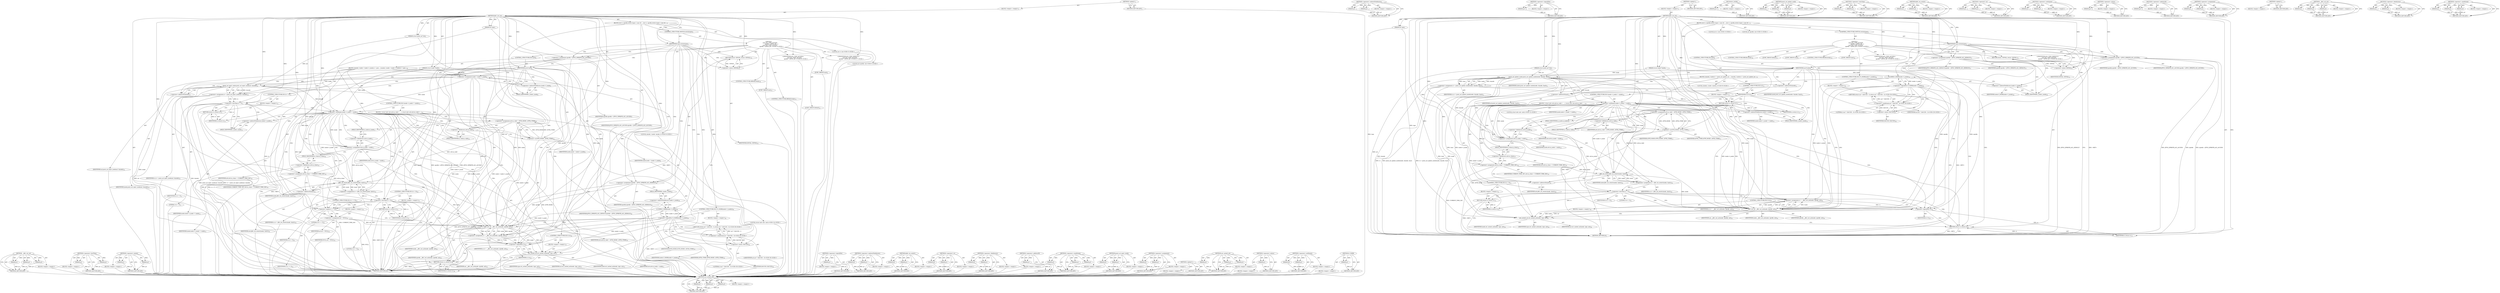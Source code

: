 digraph "&lt;operator&gt;.conditional" {
vulnerable_223 [label=<(METHOD,__jffs2_set_acl)>];
vulnerable_224 [label=<(PARAM,p1)>];
vulnerable_225 [label=<(PARAM,p2)>];
vulnerable_226 [label=<(PARAM,p3)>];
vulnerable_227 [label=<(BLOCK,&lt;empty&gt;,&lt;empty&gt;)>];
vulnerable_228 [label=<(METHOD_RETURN,ANY)>];
vulnerable_175 [label=<(METHOD,&lt;operator&gt;.lessThan)>];
vulnerable_176 [label=<(PARAM,p1)>];
vulnerable_177 [label=<(PARAM,p2)>];
vulnerable_178 [label=<(BLOCK,&lt;empty&gt;,&lt;empty&gt;)>];
vulnerable_179 [label=<(METHOD_RETURN,ANY)>];
vulnerable_200 [label=<(METHOD,&lt;operator&gt;.equals)>];
vulnerable_201 [label=<(PARAM,p1)>];
vulnerable_202 [label=<(PARAM,p2)>];
vulnerable_203 [label=<(BLOCK,&lt;empty&gt;,&lt;empty&gt;)>];
vulnerable_204 [label=<(METHOD_RETURN,ANY)>];
vulnerable_6 [label=<(METHOD,&lt;global&gt;)<SUB>1</SUB>>];
vulnerable_7 [label=<(BLOCK,&lt;empty&gt;,&lt;empty&gt;)<SUB>1</SUB>>];
vulnerable_8 [label=<(METHOD,jffs2_set_acl)<SUB>1</SUB>>];
vulnerable_9 [label=<(PARAM,struct inode *inode)<SUB>1</SUB>>];
vulnerable_10 [label=<(PARAM,struct posix_acl *acl)<SUB>1</SUB>>];
vulnerable_11 [label=<(PARAM,int type)<SUB>1</SUB>>];
vulnerable_12 [label=<(BLOCK,{
	int rc, xprefix;

	switch (type) {
 	case AC...,{
	int rc, xprefix;

	switch (type) {
 	case AC...)<SUB>2</SUB>>];
vulnerable_13 [label="<(LOCAL,int rc: int)<SUB>3</SUB>>"];
vulnerable_14 [label="<(LOCAL,int xprefix: int)<SUB>3</SUB>>"];
vulnerable_15 [label=<(CONTROL_STRUCTURE,SWITCH,switch(type))<SUB>5</SUB>>];
vulnerable_16 [label=<(IDENTIFIER,type,switch(type))<SUB>5</SUB>>];
vulnerable_17 [label="<(BLOCK,{
 	case ACL_TYPE_ACCESS:
 		xprefix = JFFS2_XP...,{
 	case ACL_TYPE_ACCESS:
 		xprefix = JFFS2_XP...)<SUB>5</SUB>>"];
vulnerable_18 [label=<(JUMP_TARGET,case)<SUB>6</SUB>>];
vulnerable_19 [label="<(IDENTIFIER,ACL_TYPE_ACCESS,{
 	case ACL_TYPE_ACCESS:
 		xprefix = JFFS2_XP...)<SUB>6</SUB>>"];
vulnerable_20 [label=<(&lt;operator&gt;.assignment,xprefix = JFFS2_XPREFIX_ACL_ACCESS)<SUB>7</SUB>>];
vulnerable_21 [label=<(IDENTIFIER,xprefix,xprefix = JFFS2_XPREFIX_ACL_ACCESS)<SUB>7</SUB>>];
vulnerable_22 [label=<(IDENTIFIER,JFFS2_XPREFIX_ACL_ACCESS,xprefix = JFFS2_XPREFIX_ACL_ACCESS)<SUB>7</SUB>>];
vulnerable_23 [label=<(CONTROL_STRUCTURE,IF,if (acl))<SUB>8</SUB>>];
vulnerable_24 [label=<(IDENTIFIER,acl,if (acl))<SUB>8</SUB>>];
vulnerable_25 [label=<(BLOCK,{
			umode_t mode = inode-&gt;i_mode;
			rc = posi...,{
			umode_t mode = inode-&gt;i_mode;
			rc = posi...)<SUB>8</SUB>>];
vulnerable_26 [label="<(LOCAL,umode_t mode: umode_t)<SUB>9</SUB>>"];
vulnerable_27 [label=<(&lt;operator&gt;.assignment,mode = inode-&gt;i_mode)<SUB>9</SUB>>];
vulnerable_28 [label=<(IDENTIFIER,mode,mode = inode-&gt;i_mode)<SUB>9</SUB>>];
vulnerable_29 [label=<(&lt;operator&gt;.indirectFieldAccess,inode-&gt;i_mode)<SUB>9</SUB>>];
vulnerable_30 [label=<(IDENTIFIER,inode,mode = inode-&gt;i_mode)<SUB>9</SUB>>];
vulnerable_31 [label=<(FIELD_IDENTIFIER,i_mode,i_mode)<SUB>9</SUB>>];
vulnerable_32 [label=<(&lt;operator&gt;.assignment,rc = posix_acl_equiv_mode(acl, &amp;mode))<SUB>10</SUB>>];
vulnerable_33 [label=<(IDENTIFIER,rc,rc = posix_acl_equiv_mode(acl, &amp;mode))<SUB>10</SUB>>];
vulnerable_34 [label=<(posix_acl_equiv_mode,posix_acl_equiv_mode(acl, &amp;mode))<SUB>10</SUB>>];
vulnerable_35 [label=<(IDENTIFIER,acl,posix_acl_equiv_mode(acl, &amp;mode))<SUB>10</SUB>>];
vulnerable_36 [label=<(&lt;operator&gt;.addressOf,&amp;mode)<SUB>10</SUB>>];
vulnerable_37 [label=<(IDENTIFIER,mode,posix_acl_equiv_mode(acl, &amp;mode))<SUB>10</SUB>>];
vulnerable_38 [label=<(CONTROL_STRUCTURE,IF,if (rc &lt; 0))<SUB>11</SUB>>];
vulnerable_39 [label=<(&lt;operator&gt;.lessThan,rc &lt; 0)<SUB>11</SUB>>];
vulnerable_40 [label=<(IDENTIFIER,rc,rc &lt; 0)<SUB>11</SUB>>];
vulnerable_41 [label=<(LITERAL,0,rc &lt; 0)<SUB>11</SUB>>];
vulnerable_42 [label=<(BLOCK,&lt;empty&gt;,&lt;empty&gt;)<SUB>12</SUB>>];
vulnerable_43 [label=<(RETURN,return rc;,return rc;)<SUB>12</SUB>>];
vulnerable_44 [label=<(IDENTIFIER,rc,return rc;)<SUB>12</SUB>>];
vulnerable_45 [label=<(CONTROL_STRUCTURE,IF,if (inode-&gt;i_mode != mode))<SUB>13</SUB>>];
vulnerable_46 [label=<(&lt;operator&gt;.notEquals,inode-&gt;i_mode != mode)<SUB>13</SUB>>];
vulnerable_47 [label=<(&lt;operator&gt;.indirectFieldAccess,inode-&gt;i_mode)<SUB>13</SUB>>];
vulnerable_48 [label=<(IDENTIFIER,inode,inode-&gt;i_mode != mode)<SUB>13</SUB>>];
vulnerable_49 [label=<(FIELD_IDENTIFIER,i_mode,i_mode)<SUB>13</SUB>>];
vulnerable_50 [label=<(IDENTIFIER,mode,inode-&gt;i_mode != mode)<SUB>13</SUB>>];
vulnerable_51 [label=<(BLOCK,{
 				struct iattr attr;

				attr.ia_valid = ...,{
 				struct iattr attr;

				attr.ia_valid = ...)<SUB>13</SUB>>];
vulnerable_52 [label="<(LOCAL,struct iattr attr: iattr)<SUB>14</SUB>>"];
vulnerable_53 [label=<(&lt;operator&gt;.assignment,attr.ia_valid = ATTR_MODE | ATTR_CTIME)<SUB>16</SUB>>];
vulnerable_54 [label=<(&lt;operator&gt;.fieldAccess,attr.ia_valid)<SUB>16</SUB>>];
vulnerable_55 [label=<(IDENTIFIER,attr,attr.ia_valid = ATTR_MODE | ATTR_CTIME)<SUB>16</SUB>>];
vulnerable_56 [label=<(FIELD_IDENTIFIER,ia_valid,ia_valid)<SUB>16</SUB>>];
vulnerable_57 [label=<(&lt;operator&gt;.or,ATTR_MODE | ATTR_CTIME)<SUB>16</SUB>>];
vulnerable_58 [label=<(IDENTIFIER,ATTR_MODE,ATTR_MODE | ATTR_CTIME)<SUB>16</SUB>>];
vulnerable_59 [label=<(IDENTIFIER,ATTR_CTIME,ATTR_MODE | ATTR_CTIME)<SUB>16</SUB>>];
vulnerable_60 [label=<(&lt;operator&gt;.assignment,attr.ia_mode = mode)<SUB>17</SUB>>];
vulnerable_61 [label=<(&lt;operator&gt;.fieldAccess,attr.ia_mode)<SUB>17</SUB>>];
vulnerable_62 [label=<(IDENTIFIER,attr,attr.ia_mode = mode)<SUB>17</SUB>>];
vulnerable_63 [label=<(FIELD_IDENTIFIER,ia_mode,ia_mode)<SUB>17</SUB>>];
vulnerable_64 [label=<(IDENTIFIER,mode,attr.ia_mode = mode)<SUB>17</SUB>>];
vulnerable_65 [label=<(&lt;operator&gt;.assignment,attr.ia_ctime = CURRENT_TIME_SEC)<SUB>18</SUB>>];
vulnerable_66 [label=<(&lt;operator&gt;.fieldAccess,attr.ia_ctime)<SUB>18</SUB>>];
vulnerable_67 [label=<(IDENTIFIER,attr,attr.ia_ctime = CURRENT_TIME_SEC)<SUB>18</SUB>>];
vulnerable_68 [label=<(FIELD_IDENTIFIER,ia_ctime,ia_ctime)<SUB>18</SUB>>];
vulnerable_69 [label=<(IDENTIFIER,CURRENT_TIME_SEC,attr.ia_ctime = CURRENT_TIME_SEC)<SUB>18</SUB>>];
vulnerable_70 [label=<(&lt;operator&gt;.assignment,rc = jffs2_do_setattr(inode, &amp;attr))<SUB>19</SUB>>];
vulnerable_71 [label=<(IDENTIFIER,rc,rc = jffs2_do_setattr(inode, &amp;attr))<SUB>19</SUB>>];
vulnerable_72 [label=<(jffs2_do_setattr,jffs2_do_setattr(inode, &amp;attr))<SUB>19</SUB>>];
vulnerable_73 [label=<(IDENTIFIER,inode,jffs2_do_setattr(inode, &amp;attr))<SUB>19</SUB>>];
vulnerable_74 [label=<(&lt;operator&gt;.addressOf,&amp;attr)<SUB>19</SUB>>];
vulnerable_75 [label=<(IDENTIFIER,attr,jffs2_do_setattr(inode, &amp;attr))<SUB>19</SUB>>];
vulnerable_76 [label=<(CONTROL_STRUCTURE,IF,if (rc &lt; 0))<SUB>20</SUB>>];
vulnerable_77 [label=<(&lt;operator&gt;.lessThan,rc &lt; 0)<SUB>20</SUB>>];
vulnerable_78 [label=<(IDENTIFIER,rc,rc &lt; 0)<SUB>20</SUB>>];
vulnerable_79 [label=<(LITERAL,0,rc &lt; 0)<SUB>20</SUB>>];
vulnerable_80 [label=<(BLOCK,&lt;empty&gt;,&lt;empty&gt;)<SUB>21</SUB>>];
vulnerable_81 [label=<(RETURN,return rc;,return rc;)<SUB>21</SUB>>];
vulnerable_82 [label=<(IDENTIFIER,rc,return rc;)<SUB>21</SUB>>];
vulnerable_83 [label=<(CONTROL_STRUCTURE,IF,if (rc == 0))<SUB>23</SUB>>];
vulnerable_84 [label=<(&lt;operator&gt;.equals,rc == 0)<SUB>23</SUB>>];
vulnerable_85 [label=<(IDENTIFIER,rc,rc == 0)<SUB>23</SUB>>];
vulnerable_86 [label=<(LITERAL,0,rc == 0)<SUB>23</SUB>>];
vulnerable_87 [label=<(BLOCK,&lt;empty&gt;,&lt;empty&gt;)<SUB>24</SUB>>];
vulnerable_88 [label=<(&lt;operator&gt;.assignment,acl = NULL)<SUB>24</SUB>>];
vulnerable_89 [label=<(IDENTIFIER,acl,acl = NULL)<SUB>24</SUB>>];
vulnerable_90 [label=<(IDENTIFIER,NULL,acl = NULL)<SUB>24</SUB>>];
vulnerable_91 [label=<(CONTROL_STRUCTURE,BREAK,break;)<SUB>26</SUB>>];
vulnerable_92 [label=<(JUMP_TARGET,case)<SUB>27</SUB>>];
vulnerable_93 [label="<(IDENTIFIER,ACL_TYPE_DEFAULT,{
 	case ACL_TYPE_ACCESS:
 		xprefix = JFFS2_XP...)<SUB>27</SUB>>"];
vulnerable_94 [label=<(&lt;operator&gt;.assignment,xprefix = JFFS2_XPREFIX_ACL_DEFAULT)<SUB>28</SUB>>];
vulnerable_95 [label=<(IDENTIFIER,xprefix,xprefix = JFFS2_XPREFIX_ACL_DEFAULT)<SUB>28</SUB>>];
vulnerable_96 [label=<(IDENTIFIER,JFFS2_XPREFIX_ACL_DEFAULT,xprefix = JFFS2_XPREFIX_ACL_DEFAULT)<SUB>28</SUB>>];
vulnerable_97 [label=<(CONTROL_STRUCTURE,IF,if (!S_ISDIR(inode-&gt;i_mode)))<SUB>29</SUB>>];
vulnerable_98 [label=<(&lt;operator&gt;.logicalNot,!S_ISDIR(inode-&gt;i_mode))<SUB>29</SUB>>];
vulnerable_99 [label=<(S_ISDIR,S_ISDIR(inode-&gt;i_mode))<SUB>29</SUB>>];
vulnerable_100 [label=<(&lt;operator&gt;.indirectFieldAccess,inode-&gt;i_mode)<SUB>29</SUB>>];
vulnerable_101 [label=<(IDENTIFIER,inode,S_ISDIR(inode-&gt;i_mode))<SUB>29</SUB>>];
vulnerable_102 [label=<(FIELD_IDENTIFIER,i_mode,i_mode)<SUB>29</SUB>>];
vulnerable_103 [label=<(BLOCK,&lt;empty&gt;,&lt;empty&gt;)<SUB>30</SUB>>];
vulnerable_104 [label="<(RETURN,return acl ? -EACCES : 0;,return acl ? -EACCES : 0;)<SUB>30</SUB>>"];
vulnerable_105 [label="<(&lt;operator&gt;.conditional,acl ? -EACCES : 0)<SUB>30</SUB>>"];
vulnerable_106 [label="<(IDENTIFIER,acl,acl ? -EACCES : 0)<SUB>30</SUB>>"];
vulnerable_107 [label=<(&lt;operator&gt;.minus,-EACCES)<SUB>30</SUB>>];
vulnerable_108 [label=<(IDENTIFIER,EACCES,-EACCES)<SUB>30</SUB>>];
vulnerable_109 [label="<(LITERAL,0,acl ? -EACCES : 0)<SUB>30</SUB>>"];
vulnerable_110 [label=<(CONTROL_STRUCTURE,BREAK,break;)<SUB>31</SUB>>];
vulnerable_111 [label=<(JUMP_TARGET,default)<SUB>32</SUB>>];
vulnerable_112 [label=<(RETURN,return -EINVAL;,return -EINVAL;)<SUB>33</SUB>>];
vulnerable_113 [label=<(&lt;operator&gt;.minus,-EINVAL)<SUB>33</SUB>>];
vulnerable_114 [label=<(IDENTIFIER,EINVAL,-EINVAL)<SUB>33</SUB>>];
vulnerable_115 [label=<(&lt;operator&gt;.assignment,rc = __jffs2_set_acl(inode, xprefix, acl))<SUB>35</SUB>>];
vulnerable_116 [label=<(IDENTIFIER,rc,rc = __jffs2_set_acl(inode, xprefix, acl))<SUB>35</SUB>>];
vulnerable_117 [label=<(__jffs2_set_acl,__jffs2_set_acl(inode, xprefix, acl))<SUB>35</SUB>>];
vulnerable_118 [label=<(IDENTIFIER,inode,__jffs2_set_acl(inode, xprefix, acl))<SUB>35</SUB>>];
vulnerable_119 [label=<(IDENTIFIER,xprefix,__jffs2_set_acl(inode, xprefix, acl))<SUB>35</SUB>>];
vulnerable_120 [label=<(IDENTIFIER,acl,__jffs2_set_acl(inode, xprefix, acl))<SUB>35</SUB>>];
vulnerable_121 [label=<(CONTROL_STRUCTURE,IF,if (!rc))<SUB>36</SUB>>];
vulnerable_122 [label=<(&lt;operator&gt;.logicalNot,!rc)<SUB>36</SUB>>];
vulnerable_123 [label=<(IDENTIFIER,rc,!rc)<SUB>36</SUB>>];
vulnerable_124 [label=<(BLOCK,&lt;empty&gt;,&lt;empty&gt;)<SUB>37</SUB>>];
vulnerable_125 [label=<(set_cached_acl,set_cached_acl(inode, type, acl))<SUB>37</SUB>>];
vulnerable_126 [label=<(IDENTIFIER,inode,set_cached_acl(inode, type, acl))<SUB>37</SUB>>];
vulnerable_127 [label=<(IDENTIFIER,type,set_cached_acl(inode, type, acl))<SUB>37</SUB>>];
vulnerable_128 [label=<(IDENTIFIER,acl,set_cached_acl(inode, type, acl))<SUB>37</SUB>>];
vulnerable_129 [label=<(RETURN,return rc;,return rc;)<SUB>38</SUB>>];
vulnerable_130 [label=<(IDENTIFIER,rc,return rc;)<SUB>38</SUB>>];
vulnerable_131 [label=<(METHOD_RETURN,int)<SUB>1</SUB>>];
vulnerable_133 [label=<(METHOD_RETURN,ANY)<SUB>1</SUB>>];
vulnerable_205 [label=<(METHOD,&lt;operator&gt;.logicalNot)>];
vulnerable_206 [label=<(PARAM,p1)>];
vulnerable_207 [label=<(BLOCK,&lt;empty&gt;,&lt;empty&gt;)>];
vulnerable_208 [label=<(METHOD_RETURN,ANY)>];
vulnerable_161 [label=<(METHOD,&lt;operator&gt;.indirectFieldAccess)>];
vulnerable_162 [label=<(PARAM,p1)>];
vulnerable_163 [label=<(PARAM,p2)>];
vulnerable_164 [label=<(BLOCK,&lt;empty&gt;,&lt;empty&gt;)>];
vulnerable_165 [label=<(METHOD_RETURN,ANY)>];
vulnerable_195 [label=<(METHOD,jffs2_do_setattr)>];
vulnerable_196 [label=<(PARAM,p1)>];
vulnerable_197 [label=<(PARAM,p2)>];
vulnerable_198 [label=<(BLOCK,&lt;empty&gt;,&lt;empty&gt;)>];
vulnerable_199 [label=<(METHOD_RETURN,ANY)>];
vulnerable_190 [label=<(METHOD,&lt;operator&gt;.or)>];
vulnerable_191 [label=<(PARAM,p1)>];
vulnerable_192 [label=<(PARAM,p2)>];
vulnerable_193 [label=<(BLOCK,&lt;empty&gt;,&lt;empty&gt;)>];
vulnerable_194 [label=<(METHOD_RETURN,ANY)>];
vulnerable_185 [label=<(METHOD,&lt;operator&gt;.fieldAccess)>];
vulnerable_186 [label=<(PARAM,p1)>];
vulnerable_187 [label=<(PARAM,p2)>];
vulnerable_188 [label=<(BLOCK,&lt;empty&gt;,&lt;empty&gt;)>];
vulnerable_189 [label=<(METHOD_RETURN,ANY)>];
vulnerable_171 [label=<(METHOD,&lt;operator&gt;.addressOf)>];
vulnerable_172 [label=<(PARAM,p1)>];
vulnerable_173 [label=<(BLOCK,&lt;empty&gt;,&lt;empty&gt;)>];
vulnerable_174 [label=<(METHOD_RETURN,ANY)>];
vulnerable_213 [label=<(METHOD,&lt;operator&gt;.conditional)>];
vulnerable_214 [label=<(PARAM,p1)>];
vulnerable_215 [label=<(PARAM,p2)>];
vulnerable_216 [label=<(PARAM,p3)>];
vulnerable_217 [label=<(BLOCK,&lt;empty&gt;,&lt;empty&gt;)>];
vulnerable_218 [label=<(METHOD_RETURN,ANY)>];
vulnerable_166 [label=<(METHOD,posix_acl_equiv_mode)>];
vulnerable_167 [label=<(PARAM,p1)>];
vulnerable_168 [label=<(PARAM,p2)>];
vulnerable_169 [label=<(BLOCK,&lt;empty&gt;,&lt;empty&gt;)>];
vulnerable_170 [label=<(METHOD_RETURN,ANY)>];
vulnerable_156 [label=<(METHOD,&lt;operator&gt;.assignment)>];
vulnerable_157 [label=<(PARAM,p1)>];
vulnerable_158 [label=<(PARAM,p2)>];
vulnerable_159 [label=<(BLOCK,&lt;empty&gt;,&lt;empty&gt;)>];
vulnerable_160 [label=<(METHOD_RETURN,ANY)>];
vulnerable_150 [label=<(METHOD,&lt;global&gt;)<SUB>1</SUB>>];
vulnerable_151 [label=<(BLOCK,&lt;empty&gt;,&lt;empty&gt;)>];
vulnerable_152 [label=<(METHOD_RETURN,ANY)>];
vulnerable_229 [label=<(METHOD,set_cached_acl)>];
vulnerable_230 [label=<(PARAM,p1)>];
vulnerable_231 [label=<(PARAM,p2)>];
vulnerable_232 [label=<(PARAM,p3)>];
vulnerable_233 [label=<(BLOCK,&lt;empty&gt;,&lt;empty&gt;)>];
vulnerable_234 [label=<(METHOD_RETURN,ANY)>];
vulnerable_219 [label=<(METHOD,&lt;operator&gt;.minus)>];
vulnerable_220 [label=<(PARAM,p1)>];
vulnerable_221 [label=<(BLOCK,&lt;empty&gt;,&lt;empty&gt;)>];
vulnerable_222 [label=<(METHOD_RETURN,ANY)>];
vulnerable_180 [label=<(METHOD,&lt;operator&gt;.notEquals)>];
vulnerable_181 [label=<(PARAM,p1)>];
vulnerable_182 [label=<(PARAM,p2)>];
vulnerable_183 [label=<(BLOCK,&lt;empty&gt;,&lt;empty&gt;)>];
vulnerable_184 [label=<(METHOD_RETURN,ANY)>];
vulnerable_209 [label=<(METHOD,S_ISDIR)>];
vulnerable_210 [label=<(PARAM,p1)>];
vulnerable_211 [label=<(BLOCK,&lt;empty&gt;,&lt;empty&gt;)>];
vulnerable_212 [label=<(METHOD_RETURN,ANY)>];
fixed_212 [label=<(METHOD,set_cached_acl)>];
fixed_213 [label=<(PARAM,p1)>];
fixed_214 [label=<(PARAM,p2)>];
fixed_215 [label=<(PARAM,p3)>];
fixed_216 [label=<(BLOCK,&lt;empty&gt;,&lt;empty&gt;)>];
fixed_217 [label=<(METHOD_RETURN,ANY)>];
fixed_163 [label=<(METHOD,&lt;operator&gt;.indirectFieldAccess)>];
fixed_164 [label=<(PARAM,p1)>];
fixed_165 [label=<(PARAM,p2)>];
fixed_166 [label=<(BLOCK,&lt;empty&gt;,&lt;empty&gt;)>];
fixed_167 [label=<(METHOD_RETURN,ANY)>];
fixed_188 [label=<(METHOD,&lt;operator&gt;.logicalNot)>];
fixed_189 [label=<(PARAM,p1)>];
fixed_190 [label=<(BLOCK,&lt;empty&gt;,&lt;empty&gt;)>];
fixed_191 [label=<(METHOD_RETURN,ANY)>];
fixed_6 [label=<(METHOD,&lt;global&gt;)<SUB>1</SUB>>];
fixed_7 [label=<(BLOCK,&lt;empty&gt;,&lt;empty&gt;)<SUB>1</SUB>>];
fixed_8 [label=<(METHOD,jffs2_set_acl)<SUB>1</SUB>>];
fixed_9 [label=<(PARAM,struct inode *inode)<SUB>1</SUB>>];
fixed_10 [label=<(PARAM,struct posix_acl *acl)<SUB>1</SUB>>];
fixed_11 [label=<(PARAM,int type)<SUB>1</SUB>>];
fixed_12 [label=<(BLOCK,{
	int rc, xprefix;

	switch (type) {
 	case AC...,{
	int rc, xprefix;

	switch (type) {
 	case AC...)<SUB>2</SUB>>];
fixed_13 [label="<(LOCAL,int rc: int)<SUB>3</SUB>>"];
fixed_14 [label="<(LOCAL,int xprefix: int)<SUB>3</SUB>>"];
fixed_15 [label=<(CONTROL_STRUCTURE,SWITCH,switch(type))<SUB>5</SUB>>];
fixed_16 [label=<(IDENTIFIER,type,switch(type))<SUB>5</SUB>>];
fixed_17 [label="<(BLOCK,{
 	case ACL_TYPE_ACCESS:
 		xprefix = JFFS2_XP...,{
 	case ACL_TYPE_ACCESS:
 		xprefix = JFFS2_XP...)<SUB>5</SUB>>"];
fixed_18 [label=<(JUMP_TARGET,case)<SUB>6</SUB>>];
fixed_19 [label="<(IDENTIFIER,ACL_TYPE_ACCESS,{
 	case ACL_TYPE_ACCESS:
 		xprefix = JFFS2_XP...)<SUB>6</SUB>>"];
fixed_20 [label=<(&lt;operator&gt;.assignment,xprefix = JFFS2_XPREFIX_ACL_ACCESS)<SUB>7</SUB>>];
fixed_21 [label=<(IDENTIFIER,xprefix,xprefix = JFFS2_XPREFIX_ACL_ACCESS)<SUB>7</SUB>>];
fixed_22 [label=<(IDENTIFIER,JFFS2_XPREFIX_ACL_ACCESS,xprefix = JFFS2_XPREFIX_ACL_ACCESS)<SUB>7</SUB>>];
fixed_23 [label=<(CONTROL_STRUCTURE,IF,if (acl))<SUB>8</SUB>>];
fixed_24 [label=<(IDENTIFIER,acl,if (acl))<SUB>8</SUB>>];
fixed_25 [label=<(BLOCK,{
			umode_t mode;

			rc = posix_acl_update_mo...,{
			umode_t mode;

			rc = posix_acl_update_mo...)<SUB>8</SUB>>];
fixed_26 [label="<(LOCAL,umode_t mode: umode_t)<SUB>9</SUB>>"];
fixed_27 [label=<(&lt;operator&gt;.assignment,rc = posix_acl_update_mode(inode, &amp;mode, &amp;acl))<SUB>11</SUB>>];
fixed_28 [label=<(IDENTIFIER,rc,rc = posix_acl_update_mode(inode, &amp;mode, &amp;acl))<SUB>11</SUB>>];
fixed_29 [label=<(posix_acl_update_mode,posix_acl_update_mode(inode, &amp;mode, &amp;acl))<SUB>11</SUB>>];
fixed_30 [label=<(IDENTIFIER,inode,posix_acl_update_mode(inode, &amp;mode, &amp;acl))<SUB>11</SUB>>];
fixed_31 [label=<(&lt;operator&gt;.addressOf,&amp;mode)<SUB>11</SUB>>];
fixed_32 [label=<(IDENTIFIER,mode,posix_acl_update_mode(inode, &amp;mode, &amp;acl))<SUB>11</SUB>>];
fixed_33 [label=<(&lt;operator&gt;.addressOf,&amp;acl)<SUB>11</SUB>>];
fixed_34 [label=<(IDENTIFIER,acl,posix_acl_update_mode(inode, &amp;mode, &amp;acl))<SUB>11</SUB>>];
fixed_35 [label=<(CONTROL_STRUCTURE,IF,if (rc))<SUB>12</SUB>>];
fixed_36 [label=<(IDENTIFIER,rc,if (rc))<SUB>12</SUB>>];
fixed_37 [label=<(BLOCK,&lt;empty&gt;,&lt;empty&gt;)<SUB>13</SUB>>];
fixed_38 [label=<(RETURN,return rc;,return rc;)<SUB>13</SUB>>];
fixed_39 [label=<(IDENTIFIER,rc,return rc;)<SUB>13</SUB>>];
fixed_40 [label=<(CONTROL_STRUCTURE,IF,if (inode-&gt;i_mode != mode))<SUB>14</SUB>>];
fixed_41 [label=<(&lt;operator&gt;.notEquals,inode-&gt;i_mode != mode)<SUB>14</SUB>>];
fixed_42 [label=<(&lt;operator&gt;.indirectFieldAccess,inode-&gt;i_mode)<SUB>14</SUB>>];
fixed_43 [label=<(IDENTIFIER,inode,inode-&gt;i_mode != mode)<SUB>14</SUB>>];
fixed_44 [label=<(FIELD_IDENTIFIER,i_mode,i_mode)<SUB>14</SUB>>];
fixed_45 [label=<(IDENTIFIER,mode,inode-&gt;i_mode != mode)<SUB>14</SUB>>];
fixed_46 [label=<(BLOCK,{
 				struct iattr attr;

				attr.ia_valid = ...,{
 				struct iattr attr;

				attr.ia_valid = ...)<SUB>14</SUB>>];
fixed_47 [label="<(LOCAL,struct iattr attr: iattr)<SUB>15</SUB>>"];
fixed_48 [label=<(&lt;operator&gt;.assignment,attr.ia_valid = ATTR_MODE | ATTR_CTIME)<SUB>17</SUB>>];
fixed_49 [label=<(&lt;operator&gt;.fieldAccess,attr.ia_valid)<SUB>17</SUB>>];
fixed_50 [label=<(IDENTIFIER,attr,attr.ia_valid = ATTR_MODE | ATTR_CTIME)<SUB>17</SUB>>];
fixed_51 [label=<(FIELD_IDENTIFIER,ia_valid,ia_valid)<SUB>17</SUB>>];
fixed_52 [label=<(&lt;operator&gt;.or,ATTR_MODE | ATTR_CTIME)<SUB>17</SUB>>];
fixed_53 [label=<(IDENTIFIER,ATTR_MODE,ATTR_MODE | ATTR_CTIME)<SUB>17</SUB>>];
fixed_54 [label=<(IDENTIFIER,ATTR_CTIME,ATTR_MODE | ATTR_CTIME)<SUB>17</SUB>>];
fixed_55 [label=<(&lt;operator&gt;.assignment,attr.ia_mode = mode)<SUB>18</SUB>>];
fixed_56 [label=<(&lt;operator&gt;.fieldAccess,attr.ia_mode)<SUB>18</SUB>>];
fixed_57 [label=<(IDENTIFIER,attr,attr.ia_mode = mode)<SUB>18</SUB>>];
fixed_58 [label=<(FIELD_IDENTIFIER,ia_mode,ia_mode)<SUB>18</SUB>>];
fixed_59 [label=<(IDENTIFIER,mode,attr.ia_mode = mode)<SUB>18</SUB>>];
fixed_60 [label=<(&lt;operator&gt;.assignment,attr.ia_ctime = CURRENT_TIME_SEC)<SUB>19</SUB>>];
fixed_61 [label=<(&lt;operator&gt;.fieldAccess,attr.ia_ctime)<SUB>19</SUB>>];
fixed_62 [label=<(IDENTIFIER,attr,attr.ia_ctime = CURRENT_TIME_SEC)<SUB>19</SUB>>];
fixed_63 [label=<(FIELD_IDENTIFIER,ia_ctime,ia_ctime)<SUB>19</SUB>>];
fixed_64 [label=<(IDENTIFIER,CURRENT_TIME_SEC,attr.ia_ctime = CURRENT_TIME_SEC)<SUB>19</SUB>>];
fixed_65 [label=<(&lt;operator&gt;.assignment,rc = jffs2_do_setattr(inode, &amp;attr))<SUB>20</SUB>>];
fixed_66 [label=<(IDENTIFIER,rc,rc = jffs2_do_setattr(inode, &amp;attr))<SUB>20</SUB>>];
fixed_67 [label=<(jffs2_do_setattr,jffs2_do_setattr(inode, &amp;attr))<SUB>20</SUB>>];
fixed_68 [label=<(IDENTIFIER,inode,jffs2_do_setattr(inode, &amp;attr))<SUB>20</SUB>>];
fixed_69 [label=<(&lt;operator&gt;.addressOf,&amp;attr)<SUB>20</SUB>>];
fixed_70 [label=<(IDENTIFIER,attr,jffs2_do_setattr(inode, &amp;attr))<SUB>20</SUB>>];
fixed_71 [label=<(CONTROL_STRUCTURE,IF,if (rc &lt; 0))<SUB>21</SUB>>];
fixed_72 [label=<(&lt;operator&gt;.lessThan,rc &lt; 0)<SUB>21</SUB>>];
fixed_73 [label=<(IDENTIFIER,rc,rc &lt; 0)<SUB>21</SUB>>];
fixed_74 [label=<(LITERAL,0,rc &lt; 0)<SUB>21</SUB>>];
fixed_75 [label=<(BLOCK,&lt;empty&gt;,&lt;empty&gt;)<SUB>22</SUB>>];
fixed_76 [label=<(RETURN,return rc;,return rc;)<SUB>22</SUB>>];
fixed_77 [label=<(IDENTIFIER,rc,return rc;)<SUB>22</SUB>>];
fixed_78 [label=<(CONTROL_STRUCTURE,BREAK,break;)<SUB>25</SUB>>];
fixed_79 [label=<(JUMP_TARGET,case)<SUB>26</SUB>>];
fixed_80 [label="<(IDENTIFIER,ACL_TYPE_DEFAULT,{
 	case ACL_TYPE_ACCESS:
 		xprefix = JFFS2_XP...)<SUB>26</SUB>>"];
fixed_81 [label=<(&lt;operator&gt;.assignment,xprefix = JFFS2_XPREFIX_ACL_DEFAULT)<SUB>27</SUB>>];
fixed_82 [label=<(IDENTIFIER,xprefix,xprefix = JFFS2_XPREFIX_ACL_DEFAULT)<SUB>27</SUB>>];
fixed_83 [label=<(IDENTIFIER,JFFS2_XPREFIX_ACL_DEFAULT,xprefix = JFFS2_XPREFIX_ACL_DEFAULT)<SUB>27</SUB>>];
fixed_84 [label=<(CONTROL_STRUCTURE,IF,if (!S_ISDIR(inode-&gt;i_mode)))<SUB>28</SUB>>];
fixed_85 [label=<(&lt;operator&gt;.logicalNot,!S_ISDIR(inode-&gt;i_mode))<SUB>28</SUB>>];
fixed_86 [label=<(S_ISDIR,S_ISDIR(inode-&gt;i_mode))<SUB>28</SUB>>];
fixed_87 [label=<(&lt;operator&gt;.indirectFieldAccess,inode-&gt;i_mode)<SUB>28</SUB>>];
fixed_88 [label=<(IDENTIFIER,inode,S_ISDIR(inode-&gt;i_mode))<SUB>28</SUB>>];
fixed_89 [label=<(FIELD_IDENTIFIER,i_mode,i_mode)<SUB>28</SUB>>];
fixed_90 [label=<(BLOCK,&lt;empty&gt;,&lt;empty&gt;)<SUB>29</SUB>>];
fixed_91 [label="<(RETURN,return acl ? -EACCES : 0;,return acl ? -EACCES : 0;)<SUB>29</SUB>>"];
fixed_92 [label="<(&lt;operator&gt;.conditional,acl ? -EACCES : 0)<SUB>29</SUB>>"];
fixed_93 [label="<(IDENTIFIER,acl,acl ? -EACCES : 0)<SUB>29</SUB>>"];
fixed_94 [label=<(&lt;operator&gt;.minus,-EACCES)<SUB>29</SUB>>];
fixed_95 [label=<(IDENTIFIER,EACCES,-EACCES)<SUB>29</SUB>>];
fixed_96 [label="<(LITERAL,0,acl ? -EACCES : 0)<SUB>29</SUB>>"];
fixed_97 [label=<(CONTROL_STRUCTURE,BREAK,break;)<SUB>30</SUB>>];
fixed_98 [label=<(JUMP_TARGET,default)<SUB>31</SUB>>];
fixed_99 [label=<(RETURN,return -EINVAL;,return -EINVAL;)<SUB>32</SUB>>];
fixed_100 [label=<(&lt;operator&gt;.minus,-EINVAL)<SUB>32</SUB>>];
fixed_101 [label=<(IDENTIFIER,EINVAL,-EINVAL)<SUB>32</SUB>>];
fixed_102 [label=<(&lt;operator&gt;.assignment,rc = __jffs2_set_acl(inode, xprefix, acl))<SUB>34</SUB>>];
fixed_103 [label=<(IDENTIFIER,rc,rc = __jffs2_set_acl(inode, xprefix, acl))<SUB>34</SUB>>];
fixed_104 [label=<(__jffs2_set_acl,__jffs2_set_acl(inode, xprefix, acl))<SUB>34</SUB>>];
fixed_105 [label=<(IDENTIFIER,inode,__jffs2_set_acl(inode, xprefix, acl))<SUB>34</SUB>>];
fixed_106 [label=<(IDENTIFIER,xprefix,__jffs2_set_acl(inode, xprefix, acl))<SUB>34</SUB>>];
fixed_107 [label=<(IDENTIFIER,acl,__jffs2_set_acl(inode, xprefix, acl))<SUB>34</SUB>>];
fixed_108 [label=<(CONTROL_STRUCTURE,IF,if (!rc))<SUB>35</SUB>>];
fixed_109 [label=<(&lt;operator&gt;.logicalNot,!rc)<SUB>35</SUB>>];
fixed_110 [label=<(IDENTIFIER,rc,!rc)<SUB>35</SUB>>];
fixed_111 [label=<(BLOCK,&lt;empty&gt;,&lt;empty&gt;)<SUB>36</SUB>>];
fixed_112 [label=<(set_cached_acl,set_cached_acl(inode, type, acl))<SUB>36</SUB>>];
fixed_113 [label=<(IDENTIFIER,inode,set_cached_acl(inode, type, acl))<SUB>36</SUB>>];
fixed_114 [label=<(IDENTIFIER,type,set_cached_acl(inode, type, acl))<SUB>36</SUB>>];
fixed_115 [label=<(IDENTIFIER,acl,set_cached_acl(inode, type, acl))<SUB>36</SUB>>];
fixed_116 [label=<(RETURN,return rc;,return rc;)<SUB>37</SUB>>];
fixed_117 [label=<(IDENTIFIER,rc,return rc;)<SUB>37</SUB>>];
fixed_118 [label=<(METHOD_RETURN,int)<SUB>1</SUB>>];
fixed_120 [label=<(METHOD_RETURN,ANY)<SUB>1</SUB>>];
fixed_192 [label=<(METHOD,S_ISDIR)>];
fixed_193 [label=<(PARAM,p1)>];
fixed_194 [label=<(BLOCK,&lt;empty&gt;,&lt;empty&gt;)>];
fixed_195 [label=<(METHOD_RETURN,ANY)>];
fixed_148 [label=<(METHOD,posix_acl_update_mode)>];
fixed_149 [label=<(PARAM,p1)>];
fixed_150 [label=<(PARAM,p2)>];
fixed_151 [label=<(PARAM,p3)>];
fixed_152 [label=<(BLOCK,&lt;empty&gt;,&lt;empty&gt;)>];
fixed_153 [label=<(METHOD_RETURN,ANY)>];
fixed_183 [label=<(METHOD,&lt;operator&gt;.lessThan)>];
fixed_184 [label=<(PARAM,p1)>];
fixed_185 [label=<(PARAM,p2)>];
fixed_186 [label=<(BLOCK,&lt;empty&gt;,&lt;empty&gt;)>];
fixed_187 [label=<(METHOD_RETURN,ANY)>];
fixed_178 [label=<(METHOD,jffs2_do_setattr)>];
fixed_179 [label=<(PARAM,p1)>];
fixed_180 [label=<(PARAM,p2)>];
fixed_181 [label=<(BLOCK,&lt;empty&gt;,&lt;empty&gt;)>];
fixed_182 [label=<(METHOD_RETURN,ANY)>];
fixed_173 [label=<(METHOD,&lt;operator&gt;.or)>];
fixed_174 [label=<(PARAM,p1)>];
fixed_175 [label=<(PARAM,p2)>];
fixed_176 [label=<(BLOCK,&lt;empty&gt;,&lt;empty&gt;)>];
fixed_177 [label=<(METHOD_RETURN,ANY)>];
fixed_158 [label=<(METHOD,&lt;operator&gt;.notEquals)>];
fixed_159 [label=<(PARAM,p1)>];
fixed_160 [label=<(PARAM,p2)>];
fixed_161 [label=<(BLOCK,&lt;empty&gt;,&lt;empty&gt;)>];
fixed_162 [label=<(METHOD_RETURN,ANY)>];
fixed_202 [label=<(METHOD,&lt;operator&gt;.minus)>];
fixed_203 [label=<(PARAM,p1)>];
fixed_204 [label=<(BLOCK,&lt;empty&gt;,&lt;empty&gt;)>];
fixed_205 [label=<(METHOD_RETURN,ANY)>];
fixed_154 [label=<(METHOD,&lt;operator&gt;.addressOf)>];
fixed_155 [label=<(PARAM,p1)>];
fixed_156 [label=<(BLOCK,&lt;empty&gt;,&lt;empty&gt;)>];
fixed_157 [label=<(METHOD_RETURN,ANY)>];
fixed_143 [label=<(METHOD,&lt;operator&gt;.assignment)>];
fixed_144 [label=<(PARAM,p1)>];
fixed_145 [label=<(PARAM,p2)>];
fixed_146 [label=<(BLOCK,&lt;empty&gt;,&lt;empty&gt;)>];
fixed_147 [label=<(METHOD_RETURN,ANY)>];
fixed_137 [label=<(METHOD,&lt;global&gt;)<SUB>1</SUB>>];
fixed_138 [label=<(BLOCK,&lt;empty&gt;,&lt;empty&gt;)>];
fixed_139 [label=<(METHOD_RETURN,ANY)>];
fixed_206 [label=<(METHOD,__jffs2_set_acl)>];
fixed_207 [label=<(PARAM,p1)>];
fixed_208 [label=<(PARAM,p2)>];
fixed_209 [label=<(PARAM,p3)>];
fixed_210 [label=<(BLOCK,&lt;empty&gt;,&lt;empty&gt;)>];
fixed_211 [label=<(METHOD_RETURN,ANY)>];
fixed_168 [label=<(METHOD,&lt;operator&gt;.fieldAccess)>];
fixed_169 [label=<(PARAM,p1)>];
fixed_170 [label=<(PARAM,p2)>];
fixed_171 [label=<(BLOCK,&lt;empty&gt;,&lt;empty&gt;)>];
fixed_172 [label=<(METHOD_RETURN,ANY)>];
fixed_196 [label=<(METHOD,&lt;operator&gt;.conditional)>];
fixed_197 [label=<(PARAM,p1)>];
fixed_198 [label=<(PARAM,p2)>];
fixed_199 [label=<(PARAM,p3)>];
fixed_200 [label=<(BLOCK,&lt;empty&gt;,&lt;empty&gt;)>];
fixed_201 [label=<(METHOD_RETURN,ANY)>];
vulnerable_223 -> vulnerable_224  [key=0, label="AST: "];
vulnerable_223 -> vulnerable_224  [key=1, label="DDG: "];
vulnerable_223 -> vulnerable_227  [key=0, label="AST: "];
vulnerable_223 -> vulnerable_225  [key=0, label="AST: "];
vulnerable_223 -> vulnerable_225  [key=1, label="DDG: "];
vulnerable_223 -> vulnerable_228  [key=0, label="AST: "];
vulnerable_223 -> vulnerable_228  [key=1, label="CFG: "];
vulnerable_223 -> vulnerable_226  [key=0, label="AST: "];
vulnerable_223 -> vulnerable_226  [key=1, label="DDG: "];
vulnerable_224 -> vulnerable_228  [key=0, label="DDG: p1"];
vulnerable_225 -> vulnerable_228  [key=0, label="DDG: p2"];
vulnerable_226 -> vulnerable_228  [key=0, label="DDG: p3"];
vulnerable_227 -> fixed_212  [key=0];
vulnerable_228 -> fixed_212  [key=0];
vulnerable_175 -> vulnerable_176  [key=0, label="AST: "];
vulnerable_175 -> vulnerable_176  [key=1, label="DDG: "];
vulnerable_175 -> vulnerable_178  [key=0, label="AST: "];
vulnerable_175 -> vulnerable_177  [key=0, label="AST: "];
vulnerable_175 -> vulnerable_177  [key=1, label="DDG: "];
vulnerable_175 -> vulnerable_179  [key=0, label="AST: "];
vulnerable_175 -> vulnerable_179  [key=1, label="CFG: "];
vulnerable_176 -> vulnerable_179  [key=0, label="DDG: p1"];
vulnerable_177 -> vulnerable_179  [key=0, label="DDG: p2"];
vulnerable_178 -> fixed_212  [key=0];
vulnerable_179 -> fixed_212  [key=0];
vulnerable_200 -> vulnerable_201  [key=0, label="AST: "];
vulnerable_200 -> vulnerable_201  [key=1, label="DDG: "];
vulnerable_200 -> vulnerable_203  [key=0, label="AST: "];
vulnerable_200 -> vulnerable_202  [key=0, label="AST: "];
vulnerable_200 -> vulnerable_202  [key=1, label="DDG: "];
vulnerable_200 -> vulnerable_204  [key=0, label="AST: "];
vulnerable_200 -> vulnerable_204  [key=1, label="CFG: "];
vulnerable_201 -> vulnerable_204  [key=0, label="DDG: p1"];
vulnerable_202 -> vulnerable_204  [key=0, label="DDG: p2"];
vulnerable_203 -> fixed_212  [key=0];
vulnerable_204 -> fixed_212  [key=0];
vulnerable_6 -> vulnerable_7  [key=0, label="AST: "];
vulnerable_6 -> vulnerable_133  [key=0, label="AST: "];
vulnerable_6 -> vulnerable_133  [key=1, label="CFG: "];
vulnerable_7 -> vulnerable_8  [key=0, label="AST: "];
vulnerable_8 -> vulnerable_9  [key=0, label="AST: "];
vulnerable_8 -> vulnerable_9  [key=1, label="DDG: "];
vulnerable_8 -> vulnerable_10  [key=0, label="AST: "];
vulnerable_8 -> vulnerable_10  [key=1, label="DDG: "];
vulnerable_8 -> vulnerable_11  [key=0, label="AST: "];
vulnerable_8 -> vulnerable_11  [key=1, label="DDG: "];
vulnerable_8 -> vulnerable_12  [key=0, label="AST: "];
vulnerable_8 -> vulnerable_131  [key=0, label="AST: "];
vulnerable_8 -> vulnerable_16  [key=0, label="CFG: "];
vulnerable_8 -> vulnerable_16  [key=1, label="DDG: "];
vulnerable_8 -> vulnerable_130  [key=0, label="DDG: "];
vulnerable_8 -> vulnerable_19  [key=0, label="DDG: "];
vulnerable_8 -> vulnerable_20  [key=0, label="DDG: "];
vulnerable_8 -> vulnerable_93  [key=0, label="DDG: "];
vulnerable_8 -> vulnerable_94  [key=0, label="DDG: "];
vulnerable_8 -> vulnerable_117  [key=0, label="DDG: "];
vulnerable_8 -> vulnerable_122  [key=0, label="DDG: "];
vulnerable_8 -> vulnerable_24  [key=0, label="DDG: "];
vulnerable_8 -> vulnerable_125  [key=0, label="DDG: "];
vulnerable_8 -> vulnerable_113  [key=0, label="DDG: "];
vulnerable_8 -> vulnerable_105  [key=0, label="DDG: "];
vulnerable_8 -> vulnerable_34  [key=0, label="DDG: "];
vulnerable_8 -> vulnerable_39  [key=0, label="DDG: "];
vulnerable_8 -> vulnerable_46  [key=0, label="DDG: "];
vulnerable_8 -> vulnerable_60  [key=0, label="DDG: "];
vulnerable_8 -> vulnerable_65  [key=0, label="DDG: "];
vulnerable_8 -> vulnerable_84  [key=0, label="DDG: "];
vulnerable_8 -> vulnerable_88  [key=0, label="DDG: "];
vulnerable_8 -> vulnerable_44  [key=0, label="DDG: "];
vulnerable_8 -> vulnerable_107  [key=0, label="DDG: "];
vulnerable_8 -> vulnerable_57  [key=0, label="DDG: "];
vulnerable_8 -> vulnerable_72  [key=0, label="DDG: "];
vulnerable_8 -> vulnerable_77  [key=0, label="DDG: "];
vulnerable_8 -> vulnerable_82  [key=0, label="DDG: "];
vulnerable_9 -> vulnerable_131  [key=0, label="DDG: inode"];
vulnerable_9 -> vulnerable_117  [key=0, label="DDG: inode"];
vulnerable_9 -> vulnerable_27  [key=0, label="DDG: inode"];
vulnerable_9 -> vulnerable_99  [key=0, label="DDG: inode"];
vulnerable_9 -> vulnerable_46  [key=0, label="DDG: inode"];
vulnerable_9 -> vulnerable_72  [key=0, label="DDG: inode"];
vulnerable_10 -> vulnerable_117  [key=0, label="DDG: acl"];
vulnerable_10 -> vulnerable_34  [key=0, label="DDG: acl"];
vulnerable_11 -> vulnerable_131  [key=0, label="DDG: type"];
vulnerable_11 -> vulnerable_125  [key=0, label="DDG: type"];
vulnerable_12 -> vulnerable_13  [key=0, label="AST: "];
vulnerable_12 -> vulnerable_14  [key=0, label="AST: "];
vulnerable_12 -> vulnerable_15  [key=0, label="AST: "];
vulnerable_12 -> vulnerable_115  [key=0, label="AST: "];
vulnerable_12 -> vulnerable_121  [key=0, label="AST: "];
vulnerable_12 -> vulnerable_129  [key=0, label="AST: "];
vulnerable_13 -> fixed_212  [key=0];
vulnerable_14 -> fixed_212  [key=0];
vulnerable_15 -> vulnerable_16  [key=0, label="AST: "];
vulnerable_15 -> vulnerable_17  [key=0, label="AST: "];
vulnerable_16 -> vulnerable_20  [key=0, label="CFG: "];
vulnerable_16 -> vulnerable_20  [key=1, label="CDG: "];
vulnerable_16 -> vulnerable_94  [key=0, label="CFG: "];
vulnerable_16 -> vulnerable_94  [key=1, label="CDG: "];
vulnerable_16 -> vulnerable_113  [key=0, label="CFG: "];
vulnerable_16 -> vulnerable_113  [key=1, label="CDG: "];
vulnerable_16 -> vulnerable_98  [key=0, label="CDG: "];
vulnerable_16 -> vulnerable_102  [key=0, label="CDG: "];
vulnerable_16 -> vulnerable_112  [key=0, label="CDG: "];
vulnerable_16 -> vulnerable_24  [key=0, label="CDG: "];
vulnerable_16 -> vulnerable_100  [key=0, label="CDG: "];
vulnerable_16 -> vulnerable_99  [key=0, label="CDG: "];
vulnerable_17 -> vulnerable_18  [key=0, label="AST: "];
vulnerable_17 -> vulnerable_19  [key=0, label="AST: "];
vulnerable_17 -> vulnerable_20  [key=0, label="AST: "];
vulnerable_17 -> vulnerable_23  [key=0, label="AST: "];
vulnerable_17 -> vulnerable_91  [key=0, label="AST: "];
vulnerable_17 -> vulnerable_92  [key=0, label="AST: "];
vulnerable_17 -> vulnerable_93  [key=0, label="AST: "];
vulnerable_17 -> vulnerable_94  [key=0, label="AST: "];
vulnerable_17 -> vulnerable_97  [key=0, label="AST: "];
vulnerable_17 -> vulnerable_110  [key=0, label="AST: "];
vulnerable_17 -> vulnerable_111  [key=0, label="AST: "];
vulnerable_17 -> vulnerable_112  [key=0, label="AST: "];
vulnerable_18 -> fixed_212  [key=0];
vulnerable_19 -> fixed_212  [key=0];
vulnerable_20 -> vulnerable_21  [key=0, label="AST: "];
vulnerable_20 -> vulnerable_22  [key=0, label="AST: "];
vulnerable_20 -> vulnerable_24  [key=0, label="CFG: "];
vulnerable_20 -> vulnerable_131  [key=0, label="DDG: xprefix"];
vulnerable_20 -> vulnerable_131  [key=1, label="DDG: xprefix = JFFS2_XPREFIX_ACL_ACCESS"];
vulnerable_20 -> vulnerable_131  [key=2, label="DDG: JFFS2_XPREFIX_ACL_ACCESS"];
vulnerable_20 -> vulnerable_117  [key=0, label="DDG: xprefix"];
vulnerable_21 -> fixed_212  [key=0];
vulnerable_22 -> fixed_212  [key=0];
vulnerable_23 -> vulnerable_24  [key=0, label="AST: "];
vulnerable_23 -> vulnerable_25  [key=0, label="AST: "];
vulnerable_24 -> vulnerable_31  [key=0, label="CFG: "];
vulnerable_24 -> vulnerable_31  [key=1, label="CDG: "];
vulnerable_24 -> vulnerable_117  [key=0, label="CFG: "];
vulnerable_24 -> vulnerable_117  [key=1, label="CDG: "];
vulnerable_24 -> vulnerable_34  [key=0, label="CDG: "];
vulnerable_24 -> vulnerable_115  [key=0, label="CDG: "];
vulnerable_24 -> vulnerable_27  [key=0, label="CDG: "];
vulnerable_24 -> vulnerable_129  [key=0, label="CDG: "];
vulnerable_24 -> vulnerable_36  [key=0, label="CDG: "];
vulnerable_24 -> vulnerable_32  [key=0, label="CDG: "];
vulnerable_24 -> vulnerable_122  [key=0, label="CDG: "];
vulnerable_24 -> vulnerable_29  [key=0, label="CDG: "];
vulnerable_24 -> vulnerable_39  [key=0, label="CDG: "];
vulnerable_25 -> vulnerable_26  [key=0, label="AST: "];
vulnerable_25 -> vulnerable_27  [key=0, label="AST: "];
vulnerable_25 -> vulnerable_32  [key=0, label="AST: "];
vulnerable_25 -> vulnerable_38  [key=0, label="AST: "];
vulnerable_25 -> vulnerable_45  [key=0, label="AST: "];
vulnerable_25 -> vulnerable_83  [key=0, label="AST: "];
vulnerable_26 -> fixed_212  [key=0];
vulnerable_27 -> vulnerable_28  [key=0, label="AST: "];
vulnerable_27 -> vulnerable_29  [key=0, label="AST: "];
vulnerable_27 -> vulnerable_36  [key=0, label="CFG: "];
vulnerable_27 -> vulnerable_131  [key=0, label="DDG: mode"];
vulnerable_27 -> vulnerable_131  [key=1, label="DDG: inode-&gt;i_mode"];
vulnerable_27 -> vulnerable_131  [key=2, label="DDG: mode = inode-&gt;i_mode"];
vulnerable_27 -> vulnerable_34  [key=0, label="DDG: mode"];
vulnerable_27 -> vulnerable_46  [key=0, label="DDG: mode"];
vulnerable_28 -> fixed_212  [key=0];
vulnerable_29 -> vulnerable_30  [key=0, label="AST: "];
vulnerable_29 -> vulnerable_31  [key=0, label="AST: "];
vulnerable_29 -> vulnerable_27  [key=0, label="CFG: "];
vulnerable_30 -> fixed_212  [key=0];
vulnerable_31 -> vulnerable_29  [key=0, label="CFG: "];
vulnerable_32 -> vulnerable_33  [key=0, label="AST: "];
vulnerable_32 -> vulnerable_34  [key=0, label="AST: "];
vulnerable_32 -> vulnerable_39  [key=0, label="CFG: "];
vulnerable_32 -> vulnerable_39  [key=1, label="DDG: rc"];
vulnerable_32 -> vulnerable_131  [key=0, label="DDG: posix_acl_equiv_mode(acl, &amp;mode)"];
vulnerable_32 -> vulnerable_131  [key=1, label="DDG: rc = posix_acl_equiv_mode(acl, &amp;mode)"];
vulnerable_33 -> fixed_212  [key=0];
vulnerable_34 -> vulnerable_35  [key=0, label="AST: "];
vulnerable_34 -> vulnerable_36  [key=0, label="AST: "];
vulnerable_34 -> vulnerable_32  [key=0, label="CFG: "];
vulnerable_34 -> vulnerable_32  [key=1, label="DDG: acl"];
vulnerable_34 -> vulnerable_32  [key=2, label="DDG: &amp;mode"];
vulnerable_34 -> vulnerable_131  [key=0, label="DDG: acl"];
vulnerable_34 -> vulnerable_131  [key=1, label="DDG: &amp;mode"];
vulnerable_34 -> vulnerable_117  [key=0, label="DDG: acl"];
vulnerable_34 -> vulnerable_46  [key=0, label="DDG: &amp;mode"];
vulnerable_34 -> vulnerable_60  [key=0, label="DDG: &amp;mode"];
vulnerable_35 -> fixed_212  [key=0];
vulnerable_36 -> vulnerable_37  [key=0, label="AST: "];
vulnerable_36 -> vulnerable_34  [key=0, label="CFG: "];
vulnerable_37 -> fixed_212  [key=0];
vulnerable_38 -> vulnerable_39  [key=0, label="AST: "];
vulnerable_38 -> vulnerable_42  [key=0, label="AST: "];
vulnerable_39 -> vulnerable_40  [key=0, label="AST: "];
vulnerable_39 -> vulnerable_41  [key=0, label="AST: "];
vulnerable_39 -> vulnerable_43  [key=0, label="CFG: "];
vulnerable_39 -> vulnerable_43  [key=1, label="CDG: "];
vulnerable_39 -> vulnerable_49  [key=0, label="CFG: "];
vulnerable_39 -> vulnerable_49  [key=1, label="CDG: "];
vulnerable_39 -> vulnerable_131  [key=0, label="DDG: rc"];
vulnerable_39 -> vulnerable_131  [key=1, label="DDG: rc &lt; 0"];
vulnerable_39 -> vulnerable_84  [key=0, label="DDG: rc"];
vulnerable_39 -> vulnerable_44  [key=0, label="DDG: rc"];
vulnerable_39 -> vulnerable_47  [key=0, label="CDG: "];
vulnerable_39 -> vulnerable_46  [key=0, label="CDG: "];
vulnerable_40 -> fixed_212  [key=0];
vulnerable_41 -> fixed_212  [key=0];
vulnerable_42 -> vulnerable_43  [key=0, label="AST: "];
vulnerable_43 -> vulnerable_44  [key=0, label="AST: "];
vulnerable_43 -> vulnerable_131  [key=0, label="CFG: "];
vulnerable_43 -> vulnerable_131  [key=1, label="DDG: &lt;RET&gt;"];
vulnerable_44 -> vulnerable_43  [key=0, label="DDG: rc"];
vulnerable_45 -> vulnerable_46  [key=0, label="AST: "];
vulnerable_45 -> vulnerable_51  [key=0, label="AST: "];
vulnerable_46 -> vulnerable_47  [key=0, label="AST: "];
vulnerable_46 -> vulnerable_50  [key=0, label="AST: "];
vulnerable_46 -> vulnerable_56  [key=0, label="CFG: "];
vulnerable_46 -> vulnerable_56  [key=1, label="CDG: "];
vulnerable_46 -> vulnerable_84  [key=0, label="CFG: "];
vulnerable_46 -> vulnerable_84  [key=1, label="CDG: "];
vulnerable_46 -> vulnerable_117  [key=0, label="DDG: inode-&gt;i_mode"];
vulnerable_46 -> vulnerable_117  [key=1, label="CDG: "];
vulnerable_46 -> vulnerable_125  [key=0, label="DDG: inode-&gt;i_mode"];
vulnerable_46 -> vulnerable_60  [key=0, label="DDG: mode"];
vulnerable_46 -> vulnerable_60  [key=1, label="CDG: "];
vulnerable_46 -> vulnerable_72  [key=0, label="DDG: inode-&gt;i_mode"];
vulnerable_46 -> vulnerable_72  [key=1, label="CDG: "];
vulnerable_46 -> vulnerable_115  [key=0, label="CDG: "];
vulnerable_46 -> vulnerable_68  [key=0, label="CDG: "];
vulnerable_46 -> vulnerable_77  [key=0, label="CDG: "];
vulnerable_46 -> vulnerable_57  [key=0, label="CDG: "];
vulnerable_46 -> vulnerable_74  [key=0, label="CDG: "];
vulnerable_46 -> vulnerable_129  [key=0, label="CDG: "];
vulnerable_46 -> vulnerable_54  [key=0, label="CDG: "];
vulnerable_46 -> vulnerable_61  [key=0, label="CDG: "];
vulnerable_46 -> vulnerable_70  [key=0, label="CDG: "];
vulnerable_46 -> vulnerable_66  [key=0, label="CDG: "];
vulnerable_46 -> vulnerable_122  [key=0, label="CDG: "];
vulnerable_46 -> vulnerable_65  [key=0, label="CDG: "];
vulnerable_46 -> vulnerable_53  [key=0, label="CDG: "];
vulnerable_46 -> vulnerable_63  [key=0, label="CDG: "];
vulnerable_47 -> vulnerable_48  [key=0, label="AST: "];
vulnerable_47 -> vulnerable_49  [key=0, label="AST: "];
vulnerable_47 -> vulnerable_46  [key=0, label="CFG: "];
vulnerable_48 -> fixed_212  [key=0];
vulnerable_49 -> vulnerable_47  [key=0, label="CFG: "];
vulnerable_50 -> fixed_212  [key=0];
vulnerable_51 -> vulnerable_52  [key=0, label="AST: "];
vulnerable_51 -> vulnerable_53  [key=0, label="AST: "];
vulnerable_51 -> vulnerable_60  [key=0, label="AST: "];
vulnerable_51 -> vulnerable_65  [key=0, label="AST: "];
vulnerable_51 -> vulnerable_70  [key=0, label="AST: "];
vulnerable_51 -> vulnerable_76  [key=0, label="AST: "];
vulnerable_52 -> fixed_212  [key=0];
vulnerable_53 -> vulnerable_54  [key=0, label="AST: "];
vulnerable_53 -> vulnerable_57  [key=0, label="AST: "];
vulnerable_53 -> vulnerable_63  [key=0, label="CFG: "];
vulnerable_53 -> vulnerable_72  [key=0, label="DDG: attr.ia_valid"];
vulnerable_54 -> vulnerable_55  [key=0, label="AST: "];
vulnerable_54 -> vulnerable_56  [key=0, label="AST: "];
vulnerable_54 -> vulnerable_57  [key=0, label="CFG: "];
vulnerable_55 -> fixed_212  [key=0];
vulnerable_56 -> vulnerable_54  [key=0, label="CFG: "];
vulnerable_57 -> vulnerable_58  [key=0, label="AST: "];
vulnerable_57 -> vulnerable_59  [key=0, label="AST: "];
vulnerable_57 -> vulnerable_53  [key=0, label="CFG: "];
vulnerable_57 -> vulnerable_53  [key=1, label="DDG: ATTR_MODE"];
vulnerable_57 -> vulnerable_53  [key=2, label="DDG: ATTR_CTIME"];
vulnerable_57 -> vulnerable_131  [key=0, label="DDG: ATTR_MODE"];
vulnerable_58 -> fixed_212  [key=0];
vulnerable_59 -> fixed_212  [key=0];
vulnerable_60 -> vulnerable_61  [key=0, label="AST: "];
vulnerable_60 -> vulnerable_64  [key=0, label="AST: "];
vulnerable_60 -> vulnerable_68  [key=0, label="CFG: "];
vulnerable_60 -> vulnerable_72  [key=0, label="DDG: attr.ia_mode"];
vulnerable_61 -> vulnerable_62  [key=0, label="AST: "];
vulnerable_61 -> vulnerable_63  [key=0, label="AST: "];
vulnerable_61 -> vulnerable_60  [key=0, label="CFG: "];
vulnerable_62 -> fixed_212  [key=0];
vulnerable_63 -> vulnerable_61  [key=0, label="CFG: "];
vulnerable_64 -> fixed_212  [key=0];
vulnerable_65 -> vulnerable_66  [key=0, label="AST: "];
vulnerable_65 -> vulnerable_69  [key=0, label="AST: "];
vulnerable_65 -> vulnerable_74  [key=0, label="CFG: "];
vulnerable_65 -> vulnerable_131  [key=0, label="DDG: CURRENT_TIME_SEC"];
vulnerable_65 -> vulnerable_72  [key=0, label="DDG: attr.ia_ctime"];
vulnerable_66 -> vulnerable_67  [key=0, label="AST: "];
vulnerable_66 -> vulnerable_68  [key=0, label="AST: "];
vulnerable_66 -> vulnerable_65  [key=0, label="CFG: "];
vulnerable_67 -> fixed_212  [key=0];
vulnerable_68 -> vulnerable_66  [key=0, label="CFG: "];
vulnerable_69 -> fixed_212  [key=0];
vulnerable_70 -> vulnerable_71  [key=0, label="AST: "];
vulnerable_70 -> vulnerable_72  [key=0, label="AST: "];
vulnerable_70 -> vulnerable_77  [key=0, label="CFG: "];
vulnerable_70 -> vulnerable_77  [key=1, label="DDG: rc"];
vulnerable_71 -> fixed_212  [key=0];
vulnerable_72 -> vulnerable_73  [key=0, label="AST: "];
vulnerable_72 -> vulnerable_74  [key=0, label="AST: "];
vulnerable_72 -> vulnerable_70  [key=0, label="CFG: "];
vulnerable_72 -> vulnerable_70  [key=1, label="DDG: inode"];
vulnerable_72 -> vulnerable_70  [key=2, label="DDG: &amp;attr"];
vulnerable_72 -> vulnerable_117  [key=0, label="DDG: inode"];
vulnerable_73 -> fixed_212  [key=0];
vulnerable_74 -> vulnerable_75  [key=0, label="AST: "];
vulnerable_74 -> vulnerable_72  [key=0, label="CFG: "];
vulnerable_75 -> fixed_212  [key=0];
vulnerable_76 -> vulnerable_77  [key=0, label="AST: "];
vulnerable_76 -> vulnerable_80  [key=0, label="AST: "];
vulnerable_77 -> vulnerable_78  [key=0, label="AST: "];
vulnerable_77 -> vulnerable_79  [key=0, label="AST: "];
vulnerable_77 -> vulnerable_81  [key=0, label="CFG: "];
vulnerable_77 -> vulnerable_81  [key=1, label="CDG: "];
vulnerable_77 -> vulnerable_84  [key=0, label="CFG: "];
vulnerable_77 -> vulnerable_84  [key=1, label="DDG: rc"];
vulnerable_77 -> vulnerable_84  [key=2, label="CDG: "];
vulnerable_77 -> vulnerable_82  [key=0, label="DDG: rc"];
vulnerable_77 -> vulnerable_115  [key=0, label="CDG: "];
vulnerable_77 -> vulnerable_129  [key=0, label="CDG: "];
vulnerable_77 -> vulnerable_122  [key=0, label="CDG: "];
vulnerable_77 -> vulnerable_117  [key=0, label="CDG: "];
vulnerable_78 -> fixed_212  [key=0];
vulnerable_79 -> fixed_212  [key=0];
vulnerable_80 -> vulnerable_81  [key=0, label="AST: "];
vulnerable_81 -> vulnerable_82  [key=0, label="AST: "];
vulnerable_81 -> vulnerable_131  [key=0, label="CFG: "];
vulnerable_81 -> vulnerable_131  [key=1, label="DDG: &lt;RET&gt;"];
vulnerable_82 -> vulnerable_81  [key=0, label="DDG: rc"];
vulnerable_83 -> vulnerable_84  [key=0, label="AST: "];
vulnerable_83 -> vulnerable_87  [key=0, label="AST: "];
vulnerable_84 -> vulnerable_85  [key=0, label="AST: "];
vulnerable_84 -> vulnerable_86  [key=0, label="AST: "];
vulnerable_84 -> vulnerable_88  [key=0, label="CFG: "];
vulnerable_84 -> vulnerable_88  [key=1, label="CDG: "];
vulnerable_84 -> vulnerable_117  [key=0, label="CFG: "];
vulnerable_85 -> fixed_212  [key=0];
vulnerable_86 -> fixed_212  [key=0];
vulnerable_87 -> vulnerable_88  [key=0, label="AST: "];
vulnerable_88 -> vulnerable_89  [key=0, label="AST: "];
vulnerable_88 -> vulnerable_90  [key=0, label="AST: "];
vulnerable_88 -> vulnerable_117  [key=0, label="CFG: "];
vulnerable_88 -> vulnerable_117  [key=1, label="DDG: acl"];
vulnerable_88 -> vulnerable_131  [key=0, label="DDG: NULL"];
vulnerable_89 -> fixed_212  [key=0];
vulnerable_90 -> fixed_212  [key=0];
vulnerable_91 -> fixed_212  [key=0];
vulnerable_92 -> fixed_212  [key=0];
vulnerable_93 -> fixed_212  [key=0];
vulnerable_94 -> vulnerable_95  [key=0, label="AST: "];
vulnerable_94 -> vulnerable_96  [key=0, label="AST: "];
vulnerable_94 -> vulnerable_102  [key=0, label="CFG: "];
vulnerable_94 -> vulnerable_131  [key=0, label="DDG: JFFS2_XPREFIX_ACL_DEFAULT"];
vulnerable_94 -> vulnerable_117  [key=0, label="DDG: xprefix"];
vulnerable_95 -> fixed_212  [key=0];
vulnerable_96 -> fixed_212  [key=0];
vulnerable_97 -> vulnerable_98  [key=0, label="AST: "];
vulnerable_97 -> vulnerable_103  [key=0, label="AST: "];
vulnerable_98 -> vulnerable_99  [key=0, label="AST: "];
vulnerable_98 -> vulnerable_107  [key=0, label="CFG: "];
vulnerable_98 -> vulnerable_107  [key=1, label="CDG: "];
vulnerable_98 -> vulnerable_105  [key=0, label="CFG: "];
vulnerable_98 -> vulnerable_105  [key=1, label="CDG: "];
vulnerable_98 -> vulnerable_117  [key=0, label="CFG: "];
vulnerable_98 -> vulnerable_117  [key=1, label="CDG: "];
vulnerable_98 -> vulnerable_115  [key=0, label="CDG: "];
vulnerable_98 -> vulnerable_104  [key=0, label="CDG: "];
vulnerable_98 -> vulnerable_129  [key=0, label="CDG: "];
vulnerable_98 -> vulnerable_122  [key=0, label="CDG: "];
vulnerable_99 -> vulnerable_100  [key=0, label="AST: "];
vulnerable_99 -> vulnerable_98  [key=0, label="CFG: "];
vulnerable_99 -> vulnerable_98  [key=1, label="DDG: inode-&gt;i_mode"];
vulnerable_99 -> vulnerable_117  [key=0, label="DDG: inode-&gt;i_mode"];
vulnerable_99 -> vulnerable_125  [key=0, label="DDG: inode-&gt;i_mode"];
vulnerable_100 -> vulnerable_101  [key=0, label="AST: "];
vulnerable_100 -> vulnerable_102  [key=0, label="AST: "];
vulnerable_100 -> vulnerable_99  [key=0, label="CFG: "];
vulnerable_101 -> fixed_212  [key=0];
vulnerable_102 -> vulnerable_100  [key=0, label="CFG: "];
vulnerable_103 -> vulnerable_104  [key=0, label="AST: "];
vulnerable_104 -> vulnerable_105  [key=0, label="AST: "];
vulnerable_104 -> vulnerable_131  [key=0, label="CFG: "];
vulnerable_104 -> vulnerable_131  [key=1, label="DDG: &lt;RET&gt;"];
vulnerable_105 -> vulnerable_106  [key=0, label="AST: "];
vulnerable_105 -> vulnerable_107  [key=0, label="AST: "];
vulnerable_105 -> vulnerable_109  [key=0, label="AST: "];
vulnerable_105 -> vulnerable_104  [key=0, label="CFG: "];
vulnerable_105 -> vulnerable_104  [key=1, label="DDG: acl ? -EACCES : 0"];
vulnerable_106 -> fixed_212  [key=0];
vulnerable_107 -> vulnerable_108  [key=0, label="AST: "];
vulnerable_107 -> vulnerable_105  [key=0, label="CFG: "];
vulnerable_107 -> vulnerable_105  [key=1, label="DDG: EACCES"];
vulnerable_108 -> fixed_212  [key=0];
vulnerable_109 -> fixed_212  [key=0];
vulnerable_110 -> fixed_212  [key=0];
vulnerable_111 -> fixed_212  [key=0];
vulnerable_112 -> vulnerable_113  [key=0, label="AST: "];
vulnerable_112 -> vulnerable_131  [key=0, label="CFG: "];
vulnerable_112 -> vulnerable_131  [key=1, label="DDG: &lt;RET&gt;"];
vulnerable_113 -> vulnerable_114  [key=0, label="AST: "];
vulnerable_113 -> vulnerable_112  [key=0, label="CFG: "];
vulnerable_113 -> vulnerable_112  [key=1, label="DDG: -EINVAL"];
vulnerable_114 -> fixed_212  [key=0];
vulnerable_115 -> vulnerable_116  [key=0, label="AST: "];
vulnerable_115 -> vulnerable_117  [key=0, label="AST: "];
vulnerable_115 -> vulnerable_122  [key=0, label="CFG: "];
vulnerable_115 -> vulnerable_122  [key=1, label="DDG: rc"];
vulnerable_116 -> fixed_212  [key=0];
vulnerable_117 -> vulnerable_118  [key=0, label="AST: "];
vulnerable_117 -> vulnerable_119  [key=0, label="AST: "];
vulnerable_117 -> vulnerable_120  [key=0, label="AST: "];
vulnerable_117 -> vulnerable_115  [key=0, label="CFG: "];
vulnerable_117 -> vulnerable_115  [key=1, label="DDG: inode"];
vulnerable_117 -> vulnerable_115  [key=2, label="DDG: xprefix"];
vulnerable_117 -> vulnerable_115  [key=3, label="DDG: acl"];
vulnerable_117 -> vulnerable_125  [key=0, label="DDG: inode"];
vulnerable_117 -> vulnerable_125  [key=1, label="DDG: acl"];
vulnerable_118 -> fixed_212  [key=0];
vulnerable_119 -> fixed_212  [key=0];
vulnerable_120 -> fixed_212  [key=0];
vulnerable_121 -> vulnerable_122  [key=0, label="AST: "];
vulnerable_121 -> vulnerable_124  [key=0, label="AST: "];
vulnerable_122 -> vulnerable_123  [key=0, label="AST: "];
vulnerable_122 -> vulnerable_125  [key=0, label="CFG: "];
vulnerable_122 -> vulnerable_125  [key=1, label="CDG: "];
vulnerable_122 -> vulnerable_129  [key=0, label="CFG: "];
vulnerable_122 -> vulnerable_130  [key=0, label="DDG: rc"];
vulnerable_123 -> fixed_212  [key=0];
vulnerable_124 -> vulnerable_125  [key=0, label="AST: "];
vulnerable_125 -> vulnerable_126  [key=0, label="AST: "];
vulnerable_125 -> vulnerable_127  [key=0, label="AST: "];
vulnerable_125 -> vulnerable_128  [key=0, label="AST: "];
vulnerable_125 -> vulnerable_129  [key=0, label="CFG: "];
vulnerable_126 -> fixed_212  [key=0];
vulnerable_127 -> fixed_212  [key=0];
vulnerable_128 -> fixed_212  [key=0];
vulnerable_129 -> vulnerable_130  [key=0, label="AST: "];
vulnerable_129 -> vulnerable_131  [key=0, label="CFG: "];
vulnerable_129 -> vulnerable_131  [key=1, label="DDG: &lt;RET&gt;"];
vulnerable_130 -> vulnerable_129  [key=0, label="DDG: rc"];
vulnerable_131 -> fixed_212  [key=0];
vulnerable_133 -> fixed_212  [key=0];
vulnerable_205 -> vulnerable_206  [key=0, label="AST: "];
vulnerable_205 -> vulnerable_206  [key=1, label="DDG: "];
vulnerable_205 -> vulnerable_207  [key=0, label="AST: "];
vulnerable_205 -> vulnerable_208  [key=0, label="AST: "];
vulnerable_205 -> vulnerable_208  [key=1, label="CFG: "];
vulnerable_206 -> vulnerable_208  [key=0, label="DDG: p1"];
vulnerable_207 -> fixed_212  [key=0];
vulnerable_208 -> fixed_212  [key=0];
vulnerable_161 -> vulnerable_162  [key=0, label="AST: "];
vulnerable_161 -> vulnerable_162  [key=1, label="DDG: "];
vulnerable_161 -> vulnerable_164  [key=0, label="AST: "];
vulnerable_161 -> vulnerable_163  [key=0, label="AST: "];
vulnerable_161 -> vulnerable_163  [key=1, label="DDG: "];
vulnerable_161 -> vulnerable_165  [key=0, label="AST: "];
vulnerable_161 -> vulnerable_165  [key=1, label="CFG: "];
vulnerable_162 -> vulnerable_165  [key=0, label="DDG: p1"];
vulnerable_163 -> vulnerable_165  [key=0, label="DDG: p2"];
vulnerable_164 -> fixed_212  [key=0];
vulnerable_165 -> fixed_212  [key=0];
vulnerable_195 -> vulnerable_196  [key=0, label="AST: "];
vulnerable_195 -> vulnerable_196  [key=1, label="DDG: "];
vulnerable_195 -> vulnerable_198  [key=0, label="AST: "];
vulnerable_195 -> vulnerable_197  [key=0, label="AST: "];
vulnerable_195 -> vulnerable_197  [key=1, label="DDG: "];
vulnerable_195 -> vulnerable_199  [key=0, label="AST: "];
vulnerable_195 -> vulnerable_199  [key=1, label="CFG: "];
vulnerable_196 -> vulnerable_199  [key=0, label="DDG: p1"];
vulnerable_197 -> vulnerable_199  [key=0, label="DDG: p2"];
vulnerable_198 -> fixed_212  [key=0];
vulnerable_199 -> fixed_212  [key=0];
vulnerable_190 -> vulnerable_191  [key=0, label="AST: "];
vulnerable_190 -> vulnerable_191  [key=1, label="DDG: "];
vulnerable_190 -> vulnerable_193  [key=0, label="AST: "];
vulnerable_190 -> vulnerable_192  [key=0, label="AST: "];
vulnerable_190 -> vulnerable_192  [key=1, label="DDG: "];
vulnerable_190 -> vulnerable_194  [key=0, label="AST: "];
vulnerable_190 -> vulnerable_194  [key=1, label="CFG: "];
vulnerable_191 -> vulnerable_194  [key=0, label="DDG: p1"];
vulnerable_192 -> vulnerable_194  [key=0, label="DDG: p2"];
vulnerable_193 -> fixed_212  [key=0];
vulnerable_194 -> fixed_212  [key=0];
vulnerable_185 -> vulnerable_186  [key=0, label="AST: "];
vulnerable_185 -> vulnerable_186  [key=1, label="DDG: "];
vulnerable_185 -> vulnerable_188  [key=0, label="AST: "];
vulnerable_185 -> vulnerable_187  [key=0, label="AST: "];
vulnerable_185 -> vulnerable_187  [key=1, label="DDG: "];
vulnerable_185 -> vulnerable_189  [key=0, label="AST: "];
vulnerable_185 -> vulnerable_189  [key=1, label="CFG: "];
vulnerable_186 -> vulnerable_189  [key=0, label="DDG: p1"];
vulnerable_187 -> vulnerable_189  [key=0, label="DDG: p2"];
vulnerable_188 -> fixed_212  [key=0];
vulnerable_189 -> fixed_212  [key=0];
vulnerable_171 -> vulnerable_172  [key=0, label="AST: "];
vulnerable_171 -> vulnerable_172  [key=1, label="DDG: "];
vulnerable_171 -> vulnerable_173  [key=0, label="AST: "];
vulnerable_171 -> vulnerable_174  [key=0, label="AST: "];
vulnerable_171 -> vulnerable_174  [key=1, label="CFG: "];
vulnerable_172 -> vulnerable_174  [key=0, label="DDG: p1"];
vulnerable_173 -> fixed_212  [key=0];
vulnerable_174 -> fixed_212  [key=0];
vulnerable_213 -> vulnerable_214  [key=0, label="AST: "];
vulnerable_213 -> vulnerable_214  [key=1, label="DDG: "];
vulnerable_213 -> vulnerable_217  [key=0, label="AST: "];
vulnerable_213 -> vulnerable_215  [key=0, label="AST: "];
vulnerable_213 -> vulnerable_215  [key=1, label="DDG: "];
vulnerable_213 -> vulnerable_218  [key=0, label="AST: "];
vulnerable_213 -> vulnerable_218  [key=1, label="CFG: "];
vulnerable_213 -> vulnerable_216  [key=0, label="AST: "];
vulnerable_213 -> vulnerable_216  [key=1, label="DDG: "];
vulnerable_214 -> vulnerable_218  [key=0, label="DDG: p1"];
vulnerable_215 -> vulnerable_218  [key=0, label="DDG: p2"];
vulnerable_216 -> vulnerable_218  [key=0, label="DDG: p3"];
vulnerable_217 -> fixed_212  [key=0];
vulnerable_218 -> fixed_212  [key=0];
vulnerable_166 -> vulnerable_167  [key=0, label="AST: "];
vulnerable_166 -> vulnerable_167  [key=1, label="DDG: "];
vulnerable_166 -> vulnerable_169  [key=0, label="AST: "];
vulnerable_166 -> vulnerable_168  [key=0, label="AST: "];
vulnerable_166 -> vulnerable_168  [key=1, label="DDG: "];
vulnerable_166 -> vulnerable_170  [key=0, label="AST: "];
vulnerable_166 -> vulnerable_170  [key=1, label="CFG: "];
vulnerable_167 -> vulnerable_170  [key=0, label="DDG: p1"];
vulnerable_168 -> vulnerable_170  [key=0, label="DDG: p2"];
vulnerable_169 -> fixed_212  [key=0];
vulnerable_170 -> fixed_212  [key=0];
vulnerable_156 -> vulnerable_157  [key=0, label="AST: "];
vulnerable_156 -> vulnerable_157  [key=1, label="DDG: "];
vulnerable_156 -> vulnerable_159  [key=0, label="AST: "];
vulnerable_156 -> vulnerable_158  [key=0, label="AST: "];
vulnerable_156 -> vulnerable_158  [key=1, label="DDG: "];
vulnerable_156 -> vulnerable_160  [key=0, label="AST: "];
vulnerable_156 -> vulnerable_160  [key=1, label="CFG: "];
vulnerable_157 -> vulnerable_160  [key=0, label="DDG: p1"];
vulnerable_158 -> vulnerable_160  [key=0, label="DDG: p2"];
vulnerable_159 -> fixed_212  [key=0];
vulnerable_160 -> fixed_212  [key=0];
vulnerable_150 -> vulnerable_151  [key=0, label="AST: "];
vulnerable_150 -> vulnerable_152  [key=0, label="AST: "];
vulnerable_150 -> vulnerable_152  [key=1, label="CFG: "];
vulnerable_151 -> fixed_212  [key=0];
vulnerable_152 -> fixed_212  [key=0];
vulnerable_229 -> vulnerable_230  [key=0, label="AST: "];
vulnerable_229 -> vulnerable_230  [key=1, label="DDG: "];
vulnerable_229 -> vulnerable_233  [key=0, label="AST: "];
vulnerable_229 -> vulnerable_231  [key=0, label="AST: "];
vulnerable_229 -> vulnerable_231  [key=1, label="DDG: "];
vulnerable_229 -> vulnerable_234  [key=0, label="AST: "];
vulnerable_229 -> vulnerable_234  [key=1, label="CFG: "];
vulnerable_229 -> vulnerable_232  [key=0, label="AST: "];
vulnerable_229 -> vulnerable_232  [key=1, label="DDG: "];
vulnerable_230 -> vulnerable_234  [key=0, label="DDG: p1"];
vulnerable_231 -> vulnerable_234  [key=0, label="DDG: p2"];
vulnerable_232 -> vulnerable_234  [key=0, label="DDG: p3"];
vulnerable_233 -> fixed_212  [key=0];
vulnerable_234 -> fixed_212  [key=0];
vulnerable_219 -> vulnerable_220  [key=0, label="AST: "];
vulnerable_219 -> vulnerable_220  [key=1, label="DDG: "];
vulnerable_219 -> vulnerable_221  [key=0, label="AST: "];
vulnerable_219 -> vulnerable_222  [key=0, label="AST: "];
vulnerable_219 -> vulnerable_222  [key=1, label="CFG: "];
vulnerable_220 -> vulnerable_222  [key=0, label="DDG: p1"];
vulnerable_221 -> fixed_212  [key=0];
vulnerable_222 -> fixed_212  [key=0];
vulnerable_180 -> vulnerable_181  [key=0, label="AST: "];
vulnerable_180 -> vulnerable_181  [key=1, label="DDG: "];
vulnerable_180 -> vulnerable_183  [key=0, label="AST: "];
vulnerable_180 -> vulnerable_182  [key=0, label="AST: "];
vulnerable_180 -> vulnerable_182  [key=1, label="DDG: "];
vulnerable_180 -> vulnerable_184  [key=0, label="AST: "];
vulnerable_180 -> vulnerable_184  [key=1, label="CFG: "];
vulnerable_181 -> vulnerable_184  [key=0, label="DDG: p1"];
vulnerable_182 -> vulnerable_184  [key=0, label="DDG: p2"];
vulnerable_183 -> fixed_212  [key=0];
vulnerable_184 -> fixed_212  [key=0];
vulnerable_209 -> vulnerable_210  [key=0, label="AST: "];
vulnerable_209 -> vulnerable_210  [key=1, label="DDG: "];
vulnerable_209 -> vulnerable_211  [key=0, label="AST: "];
vulnerable_209 -> vulnerable_212  [key=0, label="AST: "];
vulnerable_209 -> vulnerable_212  [key=1, label="CFG: "];
vulnerable_210 -> vulnerable_212  [key=0, label="DDG: p1"];
vulnerable_211 -> fixed_212  [key=0];
vulnerable_212 -> fixed_212  [key=0];
fixed_212 -> fixed_213  [key=0, label="AST: "];
fixed_212 -> fixed_213  [key=1, label="DDG: "];
fixed_212 -> fixed_216  [key=0, label="AST: "];
fixed_212 -> fixed_214  [key=0, label="AST: "];
fixed_212 -> fixed_214  [key=1, label="DDG: "];
fixed_212 -> fixed_217  [key=0, label="AST: "];
fixed_212 -> fixed_217  [key=1, label="CFG: "];
fixed_212 -> fixed_215  [key=0, label="AST: "];
fixed_212 -> fixed_215  [key=1, label="DDG: "];
fixed_213 -> fixed_217  [key=0, label="DDG: p1"];
fixed_214 -> fixed_217  [key=0, label="DDG: p2"];
fixed_215 -> fixed_217  [key=0, label="DDG: p3"];
fixed_163 -> fixed_164  [key=0, label="AST: "];
fixed_163 -> fixed_164  [key=1, label="DDG: "];
fixed_163 -> fixed_166  [key=0, label="AST: "];
fixed_163 -> fixed_165  [key=0, label="AST: "];
fixed_163 -> fixed_165  [key=1, label="DDG: "];
fixed_163 -> fixed_167  [key=0, label="AST: "];
fixed_163 -> fixed_167  [key=1, label="CFG: "];
fixed_164 -> fixed_167  [key=0, label="DDG: p1"];
fixed_165 -> fixed_167  [key=0, label="DDG: p2"];
fixed_188 -> fixed_189  [key=0, label="AST: "];
fixed_188 -> fixed_189  [key=1, label="DDG: "];
fixed_188 -> fixed_190  [key=0, label="AST: "];
fixed_188 -> fixed_191  [key=0, label="AST: "];
fixed_188 -> fixed_191  [key=1, label="CFG: "];
fixed_189 -> fixed_191  [key=0, label="DDG: p1"];
fixed_6 -> fixed_7  [key=0, label="AST: "];
fixed_6 -> fixed_120  [key=0, label="AST: "];
fixed_6 -> fixed_120  [key=1, label="CFG: "];
fixed_7 -> fixed_8  [key=0, label="AST: "];
fixed_8 -> fixed_9  [key=0, label="AST: "];
fixed_8 -> fixed_9  [key=1, label="DDG: "];
fixed_8 -> fixed_10  [key=0, label="AST: "];
fixed_8 -> fixed_10  [key=1, label="DDG: "];
fixed_8 -> fixed_11  [key=0, label="AST: "];
fixed_8 -> fixed_11  [key=1, label="DDG: "];
fixed_8 -> fixed_12  [key=0, label="AST: "];
fixed_8 -> fixed_118  [key=0, label="AST: "];
fixed_8 -> fixed_16  [key=0, label="CFG: "];
fixed_8 -> fixed_16  [key=1, label="DDG: "];
fixed_8 -> fixed_117  [key=0, label="DDG: "];
fixed_8 -> fixed_19  [key=0, label="DDG: "];
fixed_8 -> fixed_20  [key=0, label="DDG: "];
fixed_8 -> fixed_80  [key=0, label="DDG: "];
fixed_8 -> fixed_81  [key=0, label="DDG: "];
fixed_8 -> fixed_104  [key=0, label="DDG: "];
fixed_8 -> fixed_109  [key=0, label="DDG: "];
fixed_8 -> fixed_24  [key=0, label="DDG: "];
fixed_8 -> fixed_112  [key=0, label="DDG: "];
fixed_8 -> fixed_100  [key=0, label="DDG: "];
fixed_8 -> fixed_36  [key=0, label="DDG: "];
fixed_8 -> fixed_92  [key=0, label="DDG: "];
fixed_8 -> fixed_29  [key=0, label="DDG: "];
fixed_8 -> fixed_41  [key=0, label="DDG: "];
fixed_8 -> fixed_55  [key=0, label="DDG: "];
fixed_8 -> fixed_60  [key=0, label="DDG: "];
fixed_8 -> fixed_39  [key=0, label="DDG: "];
fixed_8 -> fixed_94  [key=0, label="DDG: "];
fixed_8 -> fixed_52  [key=0, label="DDG: "];
fixed_8 -> fixed_67  [key=0, label="DDG: "];
fixed_8 -> fixed_72  [key=0, label="DDG: "];
fixed_8 -> fixed_77  [key=0, label="DDG: "];
fixed_9 -> fixed_104  [key=0, label="DDG: inode"];
fixed_9 -> fixed_86  [key=0, label="DDG: inode"];
fixed_9 -> fixed_29  [key=0, label="DDG: inode"];
fixed_10 -> fixed_118  [key=0, label="DDG: acl"];
fixed_10 -> fixed_104  [key=0, label="DDG: acl"];
fixed_10 -> fixed_29  [key=0, label="DDG: acl"];
fixed_11 -> fixed_118  [key=0, label="DDG: type"];
fixed_11 -> fixed_112  [key=0, label="DDG: type"];
fixed_12 -> fixed_13  [key=0, label="AST: "];
fixed_12 -> fixed_14  [key=0, label="AST: "];
fixed_12 -> fixed_15  [key=0, label="AST: "];
fixed_12 -> fixed_102  [key=0, label="AST: "];
fixed_12 -> fixed_108  [key=0, label="AST: "];
fixed_12 -> fixed_116  [key=0, label="AST: "];
fixed_15 -> fixed_16  [key=0, label="AST: "];
fixed_15 -> fixed_17  [key=0, label="AST: "];
fixed_16 -> fixed_20  [key=0, label="CFG: "];
fixed_16 -> fixed_20  [key=1, label="CDG: "];
fixed_16 -> fixed_81  [key=0, label="CFG: "];
fixed_16 -> fixed_81  [key=1, label="CDG: "];
fixed_16 -> fixed_100  [key=0, label="CFG: "];
fixed_16 -> fixed_100  [key=1, label="CDG: "];
fixed_16 -> fixed_89  [key=0, label="CDG: "];
fixed_16 -> fixed_99  [key=0, label="CDG: "];
fixed_16 -> fixed_85  [key=0, label="CDG: "];
fixed_16 -> fixed_87  [key=0, label="CDG: "];
fixed_16 -> fixed_24  [key=0, label="CDG: "];
fixed_16 -> fixed_86  [key=0, label="CDG: "];
fixed_17 -> fixed_18  [key=0, label="AST: "];
fixed_17 -> fixed_19  [key=0, label="AST: "];
fixed_17 -> fixed_20  [key=0, label="AST: "];
fixed_17 -> fixed_23  [key=0, label="AST: "];
fixed_17 -> fixed_78  [key=0, label="AST: "];
fixed_17 -> fixed_79  [key=0, label="AST: "];
fixed_17 -> fixed_80  [key=0, label="AST: "];
fixed_17 -> fixed_81  [key=0, label="AST: "];
fixed_17 -> fixed_84  [key=0, label="AST: "];
fixed_17 -> fixed_97  [key=0, label="AST: "];
fixed_17 -> fixed_98  [key=0, label="AST: "];
fixed_17 -> fixed_99  [key=0, label="AST: "];
fixed_20 -> fixed_21  [key=0, label="AST: "];
fixed_20 -> fixed_22  [key=0, label="AST: "];
fixed_20 -> fixed_24  [key=0, label="CFG: "];
fixed_20 -> fixed_118  [key=0, label="DDG: xprefix"];
fixed_20 -> fixed_118  [key=1, label="DDG: xprefix = JFFS2_XPREFIX_ACL_ACCESS"];
fixed_20 -> fixed_118  [key=2, label="DDG: JFFS2_XPREFIX_ACL_ACCESS"];
fixed_20 -> fixed_104  [key=0, label="DDG: xprefix"];
fixed_23 -> fixed_24  [key=0, label="AST: "];
fixed_23 -> fixed_25  [key=0, label="AST: "];
fixed_24 -> fixed_31  [key=0, label="CFG: "];
fixed_24 -> fixed_31  [key=1, label="CDG: "];
fixed_24 -> fixed_104  [key=0, label="CFG: "];
fixed_24 -> fixed_104  [key=1, label="CDG: "];
fixed_24 -> fixed_116  [key=0, label="CDG: "];
fixed_24 -> fixed_102  [key=0, label="CDG: "];
fixed_24 -> fixed_27  [key=0, label="CDG: "];
fixed_24 -> fixed_29  [key=0, label="CDG: "];
fixed_24 -> fixed_33  [key=0, label="CDG: "];
fixed_24 -> fixed_36  [key=0, label="CDG: "];
fixed_24 -> fixed_109  [key=0, label="CDG: "];
fixed_25 -> fixed_26  [key=0, label="AST: "];
fixed_25 -> fixed_27  [key=0, label="AST: "];
fixed_25 -> fixed_35  [key=0, label="AST: "];
fixed_25 -> fixed_40  [key=0, label="AST: "];
fixed_27 -> fixed_28  [key=0, label="AST: "];
fixed_27 -> fixed_29  [key=0, label="AST: "];
fixed_27 -> fixed_36  [key=0, label="CFG: "];
fixed_27 -> fixed_118  [key=0, label="DDG: rc"];
fixed_27 -> fixed_118  [key=1, label="DDG: posix_acl_update_mode(inode, &amp;mode, &amp;acl)"];
fixed_27 -> fixed_118  [key=2, label="DDG: rc = posix_acl_update_mode(inode, &amp;mode, &amp;acl)"];
fixed_27 -> fixed_39  [key=0, label="DDG: rc"];
fixed_29 -> fixed_30  [key=0, label="AST: "];
fixed_29 -> fixed_31  [key=0, label="AST: "];
fixed_29 -> fixed_33  [key=0, label="AST: "];
fixed_29 -> fixed_27  [key=0, label="CFG: "];
fixed_29 -> fixed_27  [key=1, label="DDG: inode"];
fixed_29 -> fixed_27  [key=2, label="DDG: &amp;mode"];
fixed_29 -> fixed_27  [key=3, label="DDG: &amp;acl"];
fixed_29 -> fixed_118  [key=0, label="DDG: inode"];
fixed_29 -> fixed_118  [key=1, label="DDG: &amp;mode"];
fixed_29 -> fixed_118  [key=2, label="DDG: &amp;acl"];
fixed_29 -> fixed_104  [key=0, label="DDG: inode"];
fixed_29 -> fixed_104  [key=1, label="DDG: &amp;acl"];
fixed_29 -> fixed_112  [key=0, label="DDG: &amp;acl"];
fixed_29 -> fixed_41  [key=0, label="DDG: inode"];
fixed_29 -> fixed_41  [key=1, label="DDG: &amp;mode"];
fixed_29 -> fixed_55  [key=0, label="DDG: &amp;mode"];
fixed_29 -> fixed_67  [key=0, label="DDG: inode"];
fixed_31 -> fixed_32  [key=0, label="AST: "];
fixed_31 -> fixed_33  [key=0, label="CFG: "];
fixed_33 -> fixed_34  [key=0, label="AST: "];
fixed_33 -> fixed_29  [key=0, label="CFG: "];
fixed_35 -> fixed_36  [key=0, label="AST: "];
fixed_35 -> fixed_37  [key=0, label="AST: "];
fixed_36 -> fixed_38  [key=0, label="CFG: "];
fixed_36 -> fixed_38  [key=1, label="CDG: "];
fixed_36 -> fixed_44  [key=0, label="CFG: "];
fixed_36 -> fixed_44  [key=1, label="CDG: "];
fixed_36 -> fixed_42  [key=0, label="CDG: "];
fixed_36 -> fixed_41  [key=0, label="CDG: "];
fixed_37 -> fixed_38  [key=0, label="AST: "];
fixed_38 -> fixed_39  [key=0, label="AST: "];
fixed_38 -> fixed_118  [key=0, label="CFG: "];
fixed_38 -> fixed_118  [key=1, label="DDG: &lt;RET&gt;"];
fixed_39 -> fixed_38  [key=0, label="DDG: rc"];
fixed_40 -> fixed_41  [key=0, label="AST: "];
fixed_40 -> fixed_46  [key=0, label="AST: "];
fixed_41 -> fixed_42  [key=0, label="AST: "];
fixed_41 -> fixed_45  [key=0, label="AST: "];
fixed_41 -> fixed_51  [key=0, label="CFG: "];
fixed_41 -> fixed_51  [key=1, label="CDG: "];
fixed_41 -> fixed_104  [key=0, label="CFG: "];
fixed_41 -> fixed_104  [key=1, label="DDG: inode-&gt;i_mode"];
fixed_41 -> fixed_104  [key=2, label="CDG: "];
fixed_41 -> fixed_112  [key=0, label="DDG: inode-&gt;i_mode"];
fixed_41 -> fixed_55  [key=0, label="DDG: mode"];
fixed_41 -> fixed_55  [key=1, label="CDG: "];
fixed_41 -> fixed_67  [key=0, label="DDG: inode-&gt;i_mode"];
fixed_41 -> fixed_67  [key=1, label="CDG: "];
fixed_41 -> fixed_48  [key=0, label="CDG: "];
fixed_41 -> fixed_49  [key=0, label="CDG: "];
fixed_41 -> fixed_60  [key=0, label="CDG: "];
fixed_41 -> fixed_116  [key=0, label="CDG: "];
fixed_41 -> fixed_52  [key=0, label="CDG: "];
fixed_41 -> fixed_102  [key=0, label="CDG: "];
fixed_41 -> fixed_72  [key=0, label="CDG: "];
fixed_41 -> fixed_56  [key=0, label="CDG: "];
fixed_41 -> fixed_69  [key=0, label="CDG: "];
fixed_41 -> fixed_65  [key=0, label="CDG: "];
fixed_41 -> fixed_58  [key=0, label="CDG: "];
fixed_41 -> fixed_61  [key=0, label="CDG: "];
fixed_41 -> fixed_63  [key=0, label="CDG: "];
fixed_41 -> fixed_109  [key=0, label="CDG: "];
fixed_42 -> fixed_43  [key=0, label="AST: "];
fixed_42 -> fixed_44  [key=0, label="AST: "];
fixed_42 -> fixed_41  [key=0, label="CFG: "];
fixed_44 -> fixed_42  [key=0, label="CFG: "];
fixed_46 -> fixed_47  [key=0, label="AST: "];
fixed_46 -> fixed_48  [key=0, label="AST: "];
fixed_46 -> fixed_55  [key=0, label="AST: "];
fixed_46 -> fixed_60  [key=0, label="AST: "];
fixed_46 -> fixed_65  [key=0, label="AST: "];
fixed_46 -> fixed_71  [key=0, label="AST: "];
fixed_48 -> fixed_49  [key=0, label="AST: "];
fixed_48 -> fixed_52  [key=0, label="AST: "];
fixed_48 -> fixed_58  [key=0, label="CFG: "];
fixed_48 -> fixed_67  [key=0, label="DDG: attr.ia_valid"];
fixed_49 -> fixed_50  [key=0, label="AST: "];
fixed_49 -> fixed_51  [key=0, label="AST: "];
fixed_49 -> fixed_52  [key=0, label="CFG: "];
fixed_51 -> fixed_49  [key=0, label="CFG: "];
fixed_52 -> fixed_53  [key=0, label="AST: "];
fixed_52 -> fixed_54  [key=0, label="AST: "];
fixed_52 -> fixed_48  [key=0, label="CFG: "];
fixed_52 -> fixed_48  [key=1, label="DDG: ATTR_MODE"];
fixed_52 -> fixed_48  [key=2, label="DDG: ATTR_CTIME"];
fixed_52 -> fixed_118  [key=0, label="DDG: ATTR_MODE"];
fixed_55 -> fixed_56  [key=0, label="AST: "];
fixed_55 -> fixed_59  [key=0, label="AST: "];
fixed_55 -> fixed_63  [key=0, label="CFG: "];
fixed_55 -> fixed_67  [key=0, label="DDG: attr.ia_mode"];
fixed_56 -> fixed_57  [key=0, label="AST: "];
fixed_56 -> fixed_58  [key=0, label="AST: "];
fixed_56 -> fixed_55  [key=0, label="CFG: "];
fixed_58 -> fixed_56  [key=0, label="CFG: "];
fixed_60 -> fixed_61  [key=0, label="AST: "];
fixed_60 -> fixed_64  [key=0, label="AST: "];
fixed_60 -> fixed_69  [key=0, label="CFG: "];
fixed_60 -> fixed_118  [key=0, label="DDG: CURRENT_TIME_SEC"];
fixed_60 -> fixed_67  [key=0, label="DDG: attr.ia_ctime"];
fixed_61 -> fixed_62  [key=0, label="AST: "];
fixed_61 -> fixed_63  [key=0, label="AST: "];
fixed_61 -> fixed_60  [key=0, label="CFG: "];
fixed_63 -> fixed_61  [key=0, label="CFG: "];
fixed_65 -> fixed_66  [key=0, label="AST: "];
fixed_65 -> fixed_67  [key=0, label="AST: "];
fixed_65 -> fixed_72  [key=0, label="CFG: "];
fixed_65 -> fixed_72  [key=1, label="DDG: rc"];
fixed_67 -> fixed_68  [key=0, label="AST: "];
fixed_67 -> fixed_69  [key=0, label="AST: "];
fixed_67 -> fixed_65  [key=0, label="CFG: "];
fixed_67 -> fixed_65  [key=1, label="DDG: inode"];
fixed_67 -> fixed_65  [key=2, label="DDG: &amp;attr"];
fixed_67 -> fixed_104  [key=0, label="DDG: inode"];
fixed_69 -> fixed_70  [key=0, label="AST: "];
fixed_69 -> fixed_67  [key=0, label="CFG: "];
fixed_71 -> fixed_72  [key=0, label="AST: "];
fixed_71 -> fixed_75  [key=0, label="AST: "];
fixed_72 -> fixed_73  [key=0, label="AST: "];
fixed_72 -> fixed_74  [key=0, label="AST: "];
fixed_72 -> fixed_76  [key=0, label="CFG: "];
fixed_72 -> fixed_76  [key=1, label="CDG: "];
fixed_72 -> fixed_104  [key=0, label="CFG: "];
fixed_72 -> fixed_104  [key=1, label="CDG: "];
fixed_72 -> fixed_77  [key=0, label="DDG: rc"];
fixed_72 -> fixed_116  [key=0, label="CDG: "];
fixed_72 -> fixed_102  [key=0, label="CDG: "];
fixed_72 -> fixed_109  [key=0, label="CDG: "];
fixed_75 -> fixed_76  [key=0, label="AST: "];
fixed_76 -> fixed_77  [key=0, label="AST: "];
fixed_76 -> fixed_118  [key=0, label="CFG: "];
fixed_76 -> fixed_118  [key=1, label="DDG: &lt;RET&gt;"];
fixed_77 -> fixed_76  [key=0, label="DDG: rc"];
fixed_81 -> fixed_82  [key=0, label="AST: "];
fixed_81 -> fixed_83  [key=0, label="AST: "];
fixed_81 -> fixed_89  [key=0, label="CFG: "];
fixed_81 -> fixed_118  [key=0, label="DDG: JFFS2_XPREFIX_ACL_DEFAULT"];
fixed_81 -> fixed_104  [key=0, label="DDG: xprefix"];
fixed_84 -> fixed_85  [key=0, label="AST: "];
fixed_84 -> fixed_90  [key=0, label="AST: "];
fixed_85 -> fixed_86  [key=0, label="AST: "];
fixed_85 -> fixed_94  [key=0, label="CFG: "];
fixed_85 -> fixed_94  [key=1, label="CDG: "];
fixed_85 -> fixed_92  [key=0, label="CFG: "];
fixed_85 -> fixed_92  [key=1, label="CDG: "];
fixed_85 -> fixed_104  [key=0, label="CFG: "];
fixed_85 -> fixed_104  [key=1, label="CDG: "];
fixed_85 -> fixed_116  [key=0, label="CDG: "];
fixed_85 -> fixed_102  [key=0, label="CDG: "];
fixed_85 -> fixed_91  [key=0, label="CDG: "];
fixed_85 -> fixed_109  [key=0, label="CDG: "];
fixed_86 -> fixed_87  [key=0, label="AST: "];
fixed_86 -> fixed_85  [key=0, label="CFG: "];
fixed_86 -> fixed_85  [key=1, label="DDG: inode-&gt;i_mode"];
fixed_86 -> fixed_104  [key=0, label="DDG: inode-&gt;i_mode"];
fixed_86 -> fixed_112  [key=0, label="DDG: inode-&gt;i_mode"];
fixed_87 -> fixed_88  [key=0, label="AST: "];
fixed_87 -> fixed_89  [key=0, label="AST: "];
fixed_87 -> fixed_86  [key=0, label="CFG: "];
fixed_89 -> fixed_87  [key=0, label="CFG: "];
fixed_90 -> fixed_91  [key=0, label="AST: "];
fixed_91 -> fixed_92  [key=0, label="AST: "];
fixed_91 -> fixed_118  [key=0, label="CFG: "];
fixed_91 -> fixed_118  [key=1, label="DDG: &lt;RET&gt;"];
fixed_92 -> fixed_93  [key=0, label="AST: "];
fixed_92 -> fixed_94  [key=0, label="AST: "];
fixed_92 -> fixed_96  [key=0, label="AST: "];
fixed_92 -> fixed_91  [key=0, label="CFG: "];
fixed_92 -> fixed_91  [key=1, label="DDG: acl ? -EACCES : 0"];
fixed_94 -> fixed_95  [key=0, label="AST: "];
fixed_94 -> fixed_92  [key=0, label="CFG: "];
fixed_94 -> fixed_92  [key=1, label="DDG: EACCES"];
fixed_99 -> fixed_100  [key=0, label="AST: "];
fixed_99 -> fixed_118  [key=0, label="CFG: "];
fixed_99 -> fixed_118  [key=1, label="DDG: &lt;RET&gt;"];
fixed_100 -> fixed_101  [key=0, label="AST: "];
fixed_100 -> fixed_99  [key=0, label="CFG: "];
fixed_100 -> fixed_99  [key=1, label="DDG: -EINVAL"];
fixed_102 -> fixed_103  [key=0, label="AST: "];
fixed_102 -> fixed_104  [key=0, label="AST: "];
fixed_102 -> fixed_109  [key=0, label="CFG: "];
fixed_102 -> fixed_109  [key=1, label="DDG: rc"];
fixed_104 -> fixed_105  [key=0, label="AST: "];
fixed_104 -> fixed_106  [key=0, label="AST: "];
fixed_104 -> fixed_107  [key=0, label="AST: "];
fixed_104 -> fixed_102  [key=0, label="CFG: "];
fixed_104 -> fixed_102  [key=1, label="DDG: inode"];
fixed_104 -> fixed_102  [key=2, label="DDG: xprefix"];
fixed_104 -> fixed_102  [key=3, label="DDG: acl"];
fixed_104 -> fixed_112  [key=0, label="DDG: inode"];
fixed_104 -> fixed_112  [key=1, label="DDG: acl"];
fixed_108 -> fixed_109  [key=0, label="AST: "];
fixed_108 -> fixed_111  [key=0, label="AST: "];
fixed_109 -> fixed_110  [key=0, label="AST: "];
fixed_109 -> fixed_112  [key=0, label="CFG: "];
fixed_109 -> fixed_112  [key=1, label="CDG: "];
fixed_109 -> fixed_116  [key=0, label="CFG: "];
fixed_109 -> fixed_117  [key=0, label="DDG: rc"];
fixed_111 -> fixed_112  [key=0, label="AST: "];
fixed_112 -> fixed_113  [key=0, label="AST: "];
fixed_112 -> fixed_114  [key=0, label="AST: "];
fixed_112 -> fixed_115  [key=0, label="AST: "];
fixed_112 -> fixed_116  [key=0, label="CFG: "];
fixed_116 -> fixed_117  [key=0, label="AST: "];
fixed_116 -> fixed_118  [key=0, label="CFG: "];
fixed_116 -> fixed_118  [key=1, label="DDG: &lt;RET&gt;"];
fixed_117 -> fixed_116  [key=0, label="DDG: rc"];
fixed_192 -> fixed_193  [key=0, label="AST: "];
fixed_192 -> fixed_193  [key=1, label="DDG: "];
fixed_192 -> fixed_194  [key=0, label="AST: "];
fixed_192 -> fixed_195  [key=0, label="AST: "];
fixed_192 -> fixed_195  [key=1, label="CFG: "];
fixed_193 -> fixed_195  [key=0, label="DDG: p1"];
fixed_148 -> fixed_149  [key=0, label="AST: "];
fixed_148 -> fixed_149  [key=1, label="DDG: "];
fixed_148 -> fixed_152  [key=0, label="AST: "];
fixed_148 -> fixed_150  [key=0, label="AST: "];
fixed_148 -> fixed_150  [key=1, label="DDG: "];
fixed_148 -> fixed_153  [key=0, label="AST: "];
fixed_148 -> fixed_153  [key=1, label="CFG: "];
fixed_148 -> fixed_151  [key=0, label="AST: "];
fixed_148 -> fixed_151  [key=1, label="DDG: "];
fixed_149 -> fixed_153  [key=0, label="DDG: p1"];
fixed_150 -> fixed_153  [key=0, label="DDG: p2"];
fixed_151 -> fixed_153  [key=0, label="DDG: p3"];
fixed_183 -> fixed_184  [key=0, label="AST: "];
fixed_183 -> fixed_184  [key=1, label="DDG: "];
fixed_183 -> fixed_186  [key=0, label="AST: "];
fixed_183 -> fixed_185  [key=0, label="AST: "];
fixed_183 -> fixed_185  [key=1, label="DDG: "];
fixed_183 -> fixed_187  [key=0, label="AST: "];
fixed_183 -> fixed_187  [key=1, label="CFG: "];
fixed_184 -> fixed_187  [key=0, label="DDG: p1"];
fixed_185 -> fixed_187  [key=0, label="DDG: p2"];
fixed_178 -> fixed_179  [key=0, label="AST: "];
fixed_178 -> fixed_179  [key=1, label="DDG: "];
fixed_178 -> fixed_181  [key=0, label="AST: "];
fixed_178 -> fixed_180  [key=0, label="AST: "];
fixed_178 -> fixed_180  [key=1, label="DDG: "];
fixed_178 -> fixed_182  [key=0, label="AST: "];
fixed_178 -> fixed_182  [key=1, label="CFG: "];
fixed_179 -> fixed_182  [key=0, label="DDG: p1"];
fixed_180 -> fixed_182  [key=0, label="DDG: p2"];
fixed_173 -> fixed_174  [key=0, label="AST: "];
fixed_173 -> fixed_174  [key=1, label="DDG: "];
fixed_173 -> fixed_176  [key=0, label="AST: "];
fixed_173 -> fixed_175  [key=0, label="AST: "];
fixed_173 -> fixed_175  [key=1, label="DDG: "];
fixed_173 -> fixed_177  [key=0, label="AST: "];
fixed_173 -> fixed_177  [key=1, label="CFG: "];
fixed_174 -> fixed_177  [key=0, label="DDG: p1"];
fixed_175 -> fixed_177  [key=0, label="DDG: p2"];
fixed_158 -> fixed_159  [key=0, label="AST: "];
fixed_158 -> fixed_159  [key=1, label="DDG: "];
fixed_158 -> fixed_161  [key=0, label="AST: "];
fixed_158 -> fixed_160  [key=0, label="AST: "];
fixed_158 -> fixed_160  [key=1, label="DDG: "];
fixed_158 -> fixed_162  [key=0, label="AST: "];
fixed_158 -> fixed_162  [key=1, label="CFG: "];
fixed_159 -> fixed_162  [key=0, label="DDG: p1"];
fixed_160 -> fixed_162  [key=0, label="DDG: p2"];
fixed_202 -> fixed_203  [key=0, label="AST: "];
fixed_202 -> fixed_203  [key=1, label="DDG: "];
fixed_202 -> fixed_204  [key=0, label="AST: "];
fixed_202 -> fixed_205  [key=0, label="AST: "];
fixed_202 -> fixed_205  [key=1, label="CFG: "];
fixed_203 -> fixed_205  [key=0, label="DDG: p1"];
fixed_154 -> fixed_155  [key=0, label="AST: "];
fixed_154 -> fixed_155  [key=1, label="DDG: "];
fixed_154 -> fixed_156  [key=0, label="AST: "];
fixed_154 -> fixed_157  [key=0, label="AST: "];
fixed_154 -> fixed_157  [key=1, label="CFG: "];
fixed_155 -> fixed_157  [key=0, label="DDG: p1"];
fixed_143 -> fixed_144  [key=0, label="AST: "];
fixed_143 -> fixed_144  [key=1, label="DDG: "];
fixed_143 -> fixed_146  [key=0, label="AST: "];
fixed_143 -> fixed_145  [key=0, label="AST: "];
fixed_143 -> fixed_145  [key=1, label="DDG: "];
fixed_143 -> fixed_147  [key=0, label="AST: "];
fixed_143 -> fixed_147  [key=1, label="CFG: "];
fixed_144 -> fixed_147  [key=0, label="DDG: p1"];
fixed_145 -> fixed_147  [key=0, label="DDG: p2"];
fixed_137 -> fixed_138  [key=0, label="AST: "];
fixed_137 -> fixed_139  [key=0, label="AST: "];
fixed_137 -> fixed_139  [key=1, label="CFG: "];
fixed_206 -> fixed_207  [key=0, label="AST: "];
fixed_206 -> fixed_207  [key=1, label="DDG: "];
fixed_206 -> fixed_210  [key=0, label="AST: "];
fixed_206 -> fixed_208  [key=0, label="AST: "];
fixed_206 -> fixed_208  [key=1, label="DDG: "];
fixed_206 -> fixed_211  [key=0, label="AST: "];
fixed_206 -> fixed_211  [key=1, label="CFG: "];
fixed_206 -> fixed_209  [key=0, label="AST: "];
fixed_206 -> fixed_209  [key=1, label="DDG: "];
fixed_207 -> fixed_211  [key=0, label="DDG: p1"];
fixed_208 -> fixed_211  [key=0, label="DDG: p2"];
fixed_209 -> fixed_211  [key=0, label="DDG: p3"];
fixed_168 -> fixed_169  [key=0, label="AST: "];
fixed_168 -> fixed_169  [key=1, label="DDG: "];
fixed_168 -> fixed_171  [key=0, label="AST: "];
fixed_168 -> fixed_170  [key=0, label="AST: "];
fixed_168 -> fixed_170  [key=1, label="DDG: "];
fixed_168 -> fixed_172  [key=0, label="AST: "];
fixed_168 -> fixed_172  [key=1, label="CFG: "];
fixed_169 -> fixed_172  [key=0, label="DDG: p1"];
fixed_170 -> fixed_172  [key=0, label="DDG: p2"];
fixed_196 -> fixed_197  [key=0, label="AST: "];
fixed_196 -> fixed_197  [key=1, label="DDG: "];
fixed_196 -> fixed_200  [key=0, label="AST: "];
fixed_196 -> fixed_198  [key=0, label="AST: "];
fixed_196 -> fixed_198  [key=1, label="DDG: "];
fixed_196 -> fixed_201  [key=0, label="AST: "];
fixed_196 -> fixed_201  [key=1, label="CFG: "];
fixed_196 -> fixed_199  [key=0, label="AST: "];
fixed_196 -> fixed_199  [key=1, label="DDG: "];
fixed_197 -> fixed_201  [key=0, label="DDG: p1"];
fixed_198 -> fixed_201  [key=0, label="DDG: p2"];
fixed_199 -> fixed_201  [key=0, label="DDG: p3"];
}
